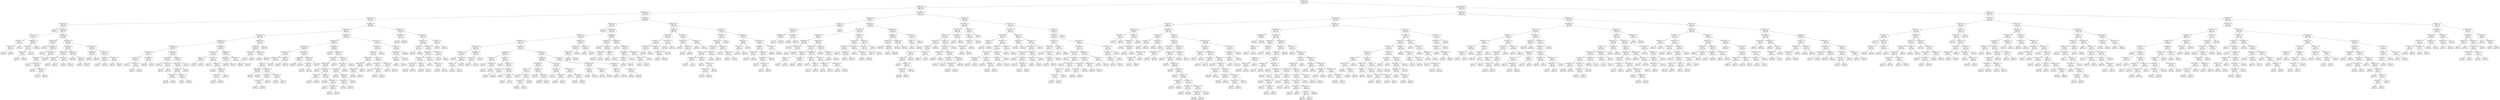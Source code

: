 digraph Tree {
node [shape=box, style="rounded", color="black", fontname=helvetica] ;
edge [fontname=helvetica] ;
0 [label="COMB_MPG <= 24.5\nmse = 3373.8\nsamples = 6801\nvalue = 248.9"] ;
1 [label="COMB_MPG <= 21.5\nmse = 1743.9\nsamples = 2401\nvalue = 310.2"] ;
0 -> 1 [labeldistance=2.5, labelangle=45, headlabel="True"] ;
2 [label="ENGINE_SIZE <= 5.4\nmse = 1585.2\nsamples = 1475\nvalue = 329.7"] ;
1 -> 2 ;
3 [label="ENGINE_SIZE <= 3.8\nmse = 1273.3\nsamples = 1018\nvalue = 319.4"] ;
2 -> 3 ;
4 [label="COMB_MPG <= 16.0\nmse = 2987.2\nsamples = 128\nvalue = 285.0"] ;
3 -> 4 ;
5 [label="mse = 0.9\nsamples = 6\nvalue = 421.7"] ;
4 -> 5 ;
6 [label="COMB_MPG <= 19.5\nmse = 1722.1\nsamples = 122\nvalue = 274.9"] ;
4 -> 6 ;
7 [label="COMB_MPG <= 18.5\nmse = 57.3\nsamples = 32\nvalue = 245.2"] ;
6 -> 7 ;
8 [label="ENGINE_SIZE <= 3.5\nmse = 12.1\nsamples = 14\nvalue = 252.6"] ;
7 -> 8 ;
9 [label="ENGINE_SIZE <= 3.1\nmse = 12.4\nsamples = 10\nvalue = 251.5"] ;
8 -> 9 ;
10 [label="mse = 0.0\nsamples = 1\nvalue = 259.0"] ;
9 -> 10 ;
11 [label="mse = 9.0\nsamples = 9\nvalue = 251.0"] ;
9 -> 11 ;
12 [label="mse = 3.4\nsamples = 4\nvalue = 255.0"] ;
8 -> 12 ;
13 [label="ENGINE_SIZE <= 3.6\nmse = 16.0\nsamples = 18\nvalue = 239.4"] ;
7 -> 13 ;
14 [label="ENGINE_SIZE <= 3.4\nmse = 16.7\nsamples = 15\nvalue = 239.6"] ;
13 -> 14 ;
15 [label="ENGINE_SIZE <= 3.1\nmse = 11.4\nsamples = 4\nvalue = 240.0"] ;
14 -> 15 ;
16 [label="mse = 0.0\nsamples = 1\nvalue = 240.0"] ;
15 -> 16 ;
17 [label="mse = 16.0\nsamples = 3\nvalue = 240.0"] ;
15 -> 17 ;
18 [label="mse = 18.7\nsamples = 11\nvalue = 239.4"] ;
14 -> 18 ;
19 [label="mse = 8.0\nsamples = 3\nvalue = 238.0"] ;
13 -> 19 ;
20 [label="ENGINE_SIZE <= 3.1\nmse = 1890.4\nsamples = 90\nvalue = 285.6"] ;
6 -> 20 ;
21 [label="COMB_MPG <= 20.5\nmse = 1833.9\nsamples = 20\nvalue = 257.3"] ;
20 -> 21 ;
22 [label="mse = 644.0\nsamples = 8\nvalue = 233.8"] ;
21 -> 22 ;
23 [label="ENGINE_SIZE <= 2.4\nmse = 2015.3\nsamples = 12\nvalue = 272.9"] ;
21 -> 23 ;
24 [label="mse = 0.0\nsamples = 2\nvalue = 216.0"] ;
23 -> 24 ;
25 [label="ENGINE_SIZE <= 3.0\nmse = 1640.1\nsamples = 10\nvalue = 284.3"] ;
23 -> 25 ;
26 [label="ENGINE_SIZE <= 2.6\nmse = 808.6\nsamples = 6\nvalue = 299.2"] ;
25 -> 26 ;
27 [label="mse = 4.0\nsamples = 2\nvalue = 309.0"] ;
26 -> 27 ;
28 [label="ENGINE_SIZE <= 2.8\nmse = 1545.5\nsamples = 4\nvalue = 287.0"] ;
26 -> 28 ;
29 [label="mse = 0.0\nsamples = 1\nvalue = 219.0"] ;
28 -> 29 ;
30 [label="ENGINE_SIZE <= 2.9\nmse = 5.6\nsamples = 3\nvalue = 309.7"] ;
28 -> 30 ;
31 [label="mse = 0.0\nsamples = 1\nvalue = 313.0"] ;
30 -> 31 ;
32 [label="mse = 0.0\nsamples = 2\nvalue = 308.0"] ;
30 -> 32 ;
33 [label="mse = 2056.0\nsamples = 4\nvalue = 262.0"] ;
25 -> 33 ;
34 [label="ENGINE_SIZE <= 3.5\nmse = 1625.2\nsamples = 70\nvalue = 293.4"] ;
20 -> 34 ;
35 [label="ENGINE_SIZE <= 3.5\nmse = 652.3\nsamples = 39\nvalue = 311.0"] ;
34 -> 35 ;
36 [label="COMB_MPG <= 20.5\nmse = 42.0\nsamples = 23\nvalue = 318.6"] ;
35 -> 36 ;
37 [label="ENGINE_SIZE <= 3.4\nmse = 10.5\nsamples = 15\nvalue = 322.4"] ;
36 -> 37 ;
38 [label="mse = 11.8\nsamples = 12\nvalue = 322.3"] ;
37 -> 38 ;
39 [label="mse = 3.0\nsamples = 3\nvalue = 323.0"] ;
37 -> 39 ;
40 [label="ENGINE_SIZE <= 3.2\nmse = 14.6\nsamples = 8\nvalue = 310.7"] ;
36 -> 40 ;
41 [label="mse = 0.0\nsamples = 3\nvalue = 313.0"] ;
40 -> 41 ;
42 [label="mse = 17.0\nsamples = 5\nvalue = 309.9"] ;
40 -> 42 ;
43 [label="COMB_MPG <= 20.5\nmse = 1419.7\nsamples = 16\nvalue = 298.3"] ;
35 -> 43 ;
44 [label="mse = 1401.3\nsamples = 8\nvalue = 304.4"] ;
43 -> 44 ;
45 [label="CYLINDERS <= 5.5\nmse = 1363.8\nsamples = 8\nvalue = 292.2"] ;
43 -> 45 ;
46 [label="mse = 0.0\nsamples = 1\nvalue = 304.0"] ;
45 -> 46 ;
47 [label="mse = 1484.8\nsamples = 7\nvalue = 291.0"] ;
45 -> 47 ;
48 [label="ENGINE_SIZE <= 3.6\nmse = 1971.9\nsamples = 31\nvalue = 272.5"] ;
34 -> 48 ;
49 [label="COMB_MPG <= 20.5\nmse = 907.0\nsamples = 17\nvalue = 237.3"] ;
48 -> 49 ;
50 [label="mse = 13.3\nsamples = 14\nvalue = 224.9"] ;
49 -> 50 ;
51 [label="mse = 16.0\nsamples = 3\nvalue = 309.0"] ;
49 -> 51 ;
52 [label="COMB_MPG <= 20.5\nmse = 58.9\nsamples = 14\nvalue = 313.9"] ;
48 -> 52 ;
53 [label="CYLINDERS <= 5.5\nmse = 28.5\nsamples = 5\nvalue = 319.8"] ;
52 -> 53 ;
54 [label="mse = 31.4\nsamples = 4\nvalue = 319.8"] ;
53 -> 54 ;
55 [label="mse = 0.0\nsamples = 1\nvalue = 320.0"] ;
53 -> 55 ;
56 [label="CYLINDERS <= 5.5\nmse = 24.6\nsamples = 9\nvalue = 308.4"] ;
52 -> 56 ;
57 [label="mse = 0.6\nsamples = 4\nvalue = 304.4"] ;
56 -> 57 ;
58 [label="mse = 21.9\nsamples = 5\nvalue = 311.3"] ;
56 -> 58 ;
59 [label="COMB_MPG <= 20.5\nmse = 836.7\nsamples = 890\nvalue = 324.3"] ;
3 -> 59 ;
60 [label="COMB_MPG <= 17.5\nmse = 952.7\nsamples = 697\nvalue = 328.4"] ;
59 -> 60 ;
61 [label="ENGINE_SIZE <= 5.2\nmse = 1804.0\nsamples = 230\nvalue = 313.5"] ;
60 -> 61 ;
62 [label="COMB_MPG <= 16.5\nmse = 2221.8\nsamples = 88\nvalue = 335.4"] ;
61 -> 62 ;
63 [label="COMB_MPG <= 14.5\nmse = 1363.2\nsamples = 47\nvalue = 314.7"] ;
62 -> 63 ;
64 [label="COMB_MPG <= 13.5\nmse = 211.8\nsamples = 15\nvalue = 337.1"] ;
63 -> 64 ;
65 [label="COMB_MPG <= 12.5\nmse = 77.0\nsamples = 7\nvalue = 349.2"] ;
64 -> 65 ;
66 [label="mse = 0.0\nsamples = 1\nvalue = 371.0"] ;
65 -> 66 ;
67 [label="ENGINE_SIZE <= 4.8\nmse = 4.4\nsamples = 6\nvalue = 345.8"] ;
65 -> 67 ;
68 [label="mse = 0.0\nsamples = 1\nvalue = 342.0"] ;
67 -> 68 ;
69 [label="mse = 0.0\nsamples = 5\nvalue = 347.0"] ;
67 -> 69 ;
70 [label="ENGINE_SIZE <= 4.6\nmse = 29.6\nsamples = 8\nvalue = 324.1"] ;
64 -> 70 ;
71 [label="mse = 40.6\nsamples = 3\nvalue = 322.2"] ;
70 -> 71 ;
72 [label="mse = 20.5\nsamples = 5\nvalue = 325.1"] ;
70 -> 72 ;
73 [label="ENGINE_SIZE <= 4.6\nmse = 1566.1\nsamples = 32\nvalue = 302.9"] ;
63 -> 73 ;
74 [label="ENGINE_SIZE <= 4.1\nmse = 3362.9\nsamples = 6\nvalue = 331.2"] ;
73 -> 74 ;
75 [label="mse = 38.2\nsamples = 4\nvalue = 285.5"] ;
74 -> 75 ;
76 [label="ENGINE_SIZE <= 4.4\nmse = 11.8\nsamples = 2\nvalue = 404.2"] ;
74 -> 76 ;
77 [label="mse = 0.0\nsamples = 1\nvalue = 400.0"] ;
76 -> 77 ;
78 [label="mse = 0.0\nsamples = 1\nvalue = 407.0"] ;
76 -> 78 ;
79 [label="CYLINDERS <= 9.0\nmse = 685.3\nsamples = 26\nvalue = 294.1"] ;
73 -> 79 ;
80 [label="ENGINE_SIZE <= 5.1\nmse = 372.2\nsamples = 25\nvalue = 291.3"] ;
79 -> 80 ;
81 [label="COMB_MPG <= 15.5\nmse = 100.5\nsamples = 24\nvalue = 288.7"] ;
80 -> 81 ;
82 [label="ENGINE_SIZE <= 4.8\nmse = 39.0\nsamples = 10\nvalue = 299.8"] ;
81 -> 82 ;
83 [label="mse = 39.5\nsamples = 6\nvalue = 306.2"] ;
82 -> 83 ;
84 [label="mse = 0.0\nsamples = 4\nvalue = 296.0"] ;
82 -> 84 ;
85 [label="ENGINE_SIZE <= 4.9\nmse = 3.7\nsamples = 14\nvalue = 281.2"] ;
81 -> 85 ;
86 [label="mse = 0.4\nsamples = 6\nvalue = 280.2"] ;
85 -> 86 ;
87 [label="mse = 4.6\nsamples = 8\nvalue = 281.9"] ;
85 -> 87 ;
88 [label="mse = 0.0\nsamples = 1\nvalue = 396.0"] ;
80 -> 88 ;
89 [label="mse = 0.0\nsamples = 1\nvalue = 409.0"] ;
79 -> 89 ;
90 [label="ENGINE_SIZE <= 4.9\nmse = 2099.1\nsamples = 41\nvalue = 360.9"] ;
62 -> 90 ;
91 [label="ENGINE_SIZE <= 4.3\nmse = 42.5\nsamples = 19\nvalue = 385.6"] ;
90 -> 91 ;
92 [label="CYLINDERS <= 7.0\nmse = 15.4\nsamples = 8\nvalue = 390.1"] ;
91 -> 92 ;
93 [label="mse = 0.0\nsamples = 1\nvalue = 380.0"] ;
92 -> 93 ;
94 [label="mse = 0.8\nsamples = 7\nvalue = 391.6"] ;
92 -> 94 ;
95 [label="ENGINE_SIZE <= 4.5\nmse = 27.2\nsamples = 11\nvalue = 380.9"] ;
91 -> 95 ;
96 [label="mse = 0.0\nsamples = 2\nvalue = 377.0"] ;
95 -> 96 ;
97 [label="ENGINE_SIZE <= 4.6\nmse = 29.3\nsamples = 9\nvalue = 381.8"] ;
95 -> 97 ;
98 [label="mse = 0.0\nsamples = 1\nvalue = 391.0"] ;
97 -> 98 ;
99 [label="CYLINDERS <= 9.0\nmse = 15.0\nsamples = 8\nvalue = 380.0"] ;
97 -> 99 ;
100 [label="ENGINE_SIZE <= 4.8\nmse = 16.2\nsamples = 7\nvalue = 379.8"] ;
99 -> 100 ;
101 [label="mse = 29.0\nsamples = 5\nvalue = 379.6"] ;
100 -> 101 ;
102 [label="mse = 0.0\nsamples = 2\nvalue = 380.0"] ;
100 -> 102 ;
103 [label="mse = 0.0\nsamples = 1\nvalue = 382.0"] ;
99 -> 103 ;
104 [label="CYLINDERS <= 9.0\nmse = 2882.5\nsamples = 22\nvalue = 340.2"] ;
90 -> 104 ;
105 [label="ENGINE_SIZE <= 5.1\nmse = 2833.9\nsamples = 15\nvalue = 318.8"] ;
104 -> 105 ;
106 [label="mse = 2737.8\nsamples = 8\nvalue = 295.1"] ;
105 -> 106 ;
107 [label="mse = 1322.1\nsamples = 7\nvalue = 349.1"] ;
105 -> 107 ;
108 [label="ENGINE_SIZE <= 5.1\nmse = 41.1\nsamples = 7\nvalue = 384.8"] ;
104 -> 108 ;
109 [label="mse = 55.7\nsamples = 5\nvalue = 386.2"] ;
108 -> 109 ;
110 [label="mse = 0.0\nsamples = 2\nvalue = 382.0"] ;
108 -> 110 ;
111 [label="COMB_MPG <= 16.5\nmse = 992.9\nsamples = 142\nvalue = 298.9"] ;
61 -> 111 ;
112 [label="COMB_MPG <= 14.5\nmse = 630.4\nsamples = 98\nvalue = 313.4"] ;
111 -> 112 ;
113 [label="COMB_MPG <= 13.5\nmse = 73.0\nsamples = 42\nvalue = 323.3"] ;
112 -> 113 ;
114 [label="mse = 0.0\nsamples = 5\nvalue = 341.0"] ;
113 -> 114 ;
115 [label="mse = 31.4\nsamples = 37\nvalue = 320.7"] ;
113 -> 115 ;
116 [label="COMB_MPG <= 15.5\nmse = 937.0\nsamples = 56\nvalue = 305.4"] ;
112 -> 116 ;
117 [label="mse = 16.3\nsamples = 36\nvalue = 302.8"] ;
116 -> 117 ;
118 [label="mse = 2680.1\nsamples = 20\nvalue = 310.3"] ;
116 -> 118 ;
119 [label="mse = 229.6\nsamples = 44\nvalue = 265.5"] ;
111 -> 119 ;
120 [label="COMB_MPG <= 19.5\nmse = 349.6\nsamples = 467\nvalue = 335.9"] ;
60 -> 120 ;
121 [label="COMB_MPG <= 18.5\nmse = 431.2\nsamples = 298\nvalue = 342.1"] ;
120 -> 121 ;
122 [label="ENGINE_SIZE <= 4.9\nmse = 1130.5\nsamples = 83\nvalue = 347.5"] ;
121 -> 122 ;
123 [label="ENGINE_SIZE <= 4.6\nmse = 519.4\nsamples = 47\nvalue = 355.6"] ;
122 -> 123 ;
124 [label="ENGINE_SIZE <= 4.5\nmse = 917.4\nsamples = 26\nvalue = 349.9"] ;
123 -> 124 ;
125 [label="CYLINDERS <= 7.0\nmse = 408.9\nsamples = 22\nvalue = 355.3"] ;
124 -> 125 ;
126 [label="ENGINE_SIZE <= 4.1\nmse = 1060.2\nsamples = 8\nvalue = 342.8"] ;
125 -> 126 ;
127 [label="mse = 0.0\nsamples = 2\nvalue = 352.0"] ;
126 -> 127 ;
128 [label="mse = 1331.8\nsamples = 6\nvalue = 340.1"] ;
126 -> 128 ;
129 [label="ENGINE_SIZE <= 4.4\nmse = 33.8\nsamples = 14\nvalue = 360.7"] ;
125 -> 129 ;
130 [label="ENGINE_SIZE <= 4.2\nmse = 26.9\nsamples = 11\nvalue = 362.0"] ;
129 -> 130 ;
131 [label="ENGINE_SIZE <= 4.1\nmse = 8.0\nsamples = 6\nvalue = 357.8"] ;
130 -> 131 ;
132 [label="mse = 0.0\nsamples = 1\nvalue = 363.0"] ;
131 -> 132 ;
133 [label="mse = 5.5\nsamples = 5\nvalue = 357.2"] ;
131 -> 133 ;
134 [label="mse = 0.9\nsamples = 5\nvalue = 367.2"] ;
130 -> 134 ;
135 [label="ENGINE_SIZE <= 4.5\nmse = 0.9\nsamples = 3\nvalue = 352.7"] ;
129 -> 135 ;
136 [label="mse = 0.0\nsamples = 1\nvalue = 354.0"] ;
135 -> 136 ;
137 [label="mse = 0.0\nsamples = 2\nvalue = 352.0"] ;
135 -> 137 ;
138 [label="mse = 2572.2\nsamples = 4\nvalue = 322.7"] ;
124 -> 138 ;
139 [label="ENGINE_SIZE <= 4.8\nmse = 27.2\nsamples = 21\nvalue = 361.6"] ;
123 -> 139 ;
140 [label="mse = 20.7\nsamples = 9\nvalue = 358.1"] ;
139 -> 140 ;
141 [label="mse = 12.9\nsamples = 12\nvalue = 364.7"] ;
139 -> 141 ;
142 [label="ENGINE_SIZE <= 5.1\nmse = 1671.3\nsamples = 36\nvalue = 338.2"] ;
122 -> 142 ;
143 [label="CYLINDERS <= 9.0\nmse = 2851.1\nsamples = 4\nvalue = 309.4"] ;
142 -> 143 ;
144 [label="mse = 2704.0\nsamples = 3\nvalue = 300.0"] ;
143 -> 144 ;
145 [label="mse = 0.0\nsamples = 1\nvalue = 366.0"] ;
143 -> 145 ;
146 [label="ENGINE_SIZE <= 5.2\nmse = 1396.9\nsamples = 32\nvalue = 342.0"] ;
142 -> 146 ;
147 [label="CYLINDERS <= 9.0\nmse = 22.1\nsamples = 11\nvalue = 355.9"] ;
146 -> 147 ;
148 [label="mse = 0.8\nsamples = 5\nvalue = 352.5"] ;
147 -> 148 ;
149 [label="mse = 19.7\nsamples = 6\nvalue = 359.4"] ;
147 -> 149 ;
150 [label="mse = 1859.0\nsamples = 21\nvalue = 336.1"] ;
146 -> 150 ;
151 [label="ENGINE_SIZE <= 4.0\nmse = 150.5\nsamples = 215\nvalue = 340.1"] ;
121 -> 151 ;
152 [label="mse = 1557.2\nsamples = 7\nvalue = 325.5"] ;
151 -> 152 ;
153 [label="ENGINE_SIZE <= 4.6\nmse = 91.9\nsamples = 208\nvalue = 340.6"] ;
151 -> 153 ;
154 [label="ENGINE_SIZE <= 4.5\nmse = 194.4\nsamples = 75\nvalue = 338.4"] ;
153 -> 154 ;
155 [label="ENGINE_SIZE <= 4.1\nmse = 130.6\nsamples = 65\nvalue = 339.3"] ;
154 -> 155 ;
156 [label="mse = 1.0\nsamples = 6\nvalue = 335.1"] ;
155 -> 156 ;
157 [label="ENGINE_SIZE <= 4.2\nmse = 144.3\nsamples = 59\nvalue = 339.8"] ;
155 -> 157 ;
158 [label="CYLINDERS <= 7.0\nmse = 17.4\nsamples = 15\nvalue = 342.2"] ;
157 -> 158 ;
159 [label="mse = 4.6\nsamples = 5\nvalue = 344.5"] ;
158 -> 159 ;
160 [label="mse = 20.0\nsamples = 10\nvalue = 340.7"] ;
158 -> 160 ;
161 [label="CYLINDERS <= 7.0\nmse = 191.5\nsamples = 44\nvalue = 338.9"] ;
157 -> 161 ;
162 [label="mse = 274.9\nsamples = 30\nvalue = 339.6"] ;
161 -> 162 ;
163 [label="ENGINE_SIZE <= 4.4\nmse = 9.2\nsamples = 14\nvalue = 337.4"] ;
161 -> 163 ;
164 [label="mse = 0.0\nsamples = 1\nvalue = 338.0"] ;
163 -> 164 ;
165 [label="ENGINE_SIZE <= 4.5\nmse = 9.7\nsamples = 13\nvalue = 337.4"] ;
163 -> 165 ;
166 [label="mse = 11.4\nsamples = 11\nvalue = 337.4"] ;
165 -> 166 ;
167 [label="mse = 0.9\nsamples = 2\nvalue = 337.3"] ;
165 -> 167 ;
168 [label="mse = 556.5\nsamples = 10\nvalue = 333.1"] ;
154 -> 168 ;
169 [label="ENGINE_SIZE <= 5.2\nmse = 34.2\nsamples = 133\nvalue = 341.7"] ;
153 -> 169 ;
170 [label="ENGINE_SIZE <= 5.1\nmse = 26.7\nsamples = 46\nvalue = 342.4"] ;
169 -> 170 ;
171 [label="ENGINE_SIZE <= 4.8\nmse = 23.5\nsamples = 42\nvalue = 341.7"] ;
170 -> 171 ;
172 [label="mse = 22.8\nsamples = 20\nvalue = 342.7"] ;
171 -> 172 ;
173 [label="CYLINDERS <= 9.0\nmse = 22.7\nsamples = 22\nvalue = 340.9"] ;
171 -> 173 ;
174 [label="ENGINE_SIZE <= 4.9\nmse = 24.5\nsamples = 15\nvalue = 340.1"] ;
173 -> 174 ;
175 [label="mse = 14.2\nsamples = 10\nvalue = 339.9"] ;
174 -> 175 ;
176 [label="mse = 39.1\nsamples = 5\nvalue = 340.3"] ;
174 -> 176 ;
177 [label="mse = 9.0\nsamples = 7\nvalue = 343.4"] ;
173 -> 177 ;
178 [label="mse = 0.0\nsamples = 4\nvalue = 350.0"] ;
170 -> 178 ;
179 [label="mse = 37.7\nsamples = 87\nvalue = 341.4"] ;
169 -> 179 ;
180 [label="ENGINE_SIZE <= 4.9\nmse = 22.1\nsamples = 169\nvalue = 325.1"] ;
120 -> 180 ;
181 [label="ENGINE_SIZE <= 4.8\nmse = 24.2\nsamples = 101\nvalue = 323.7"] ;
180 -> 181 ;
182 [label="CYLINDERS <= 7.0\nmse = 21.6\nsamples = 86\nvalue = 324.4"] ;
181 -> 182 ;
183 [label="ENGINE_SIZE <= 4.2\nmse = 22.6\nsamples = 38\nvalue = 323.0"] ;
182 -> 183 ;
184 [label="ENGINE_SIZE <= 4.1\nmse = 20.9\nsamples = 24\nvalue = 322.7"] ;
183 -> 184 ;
185 [label="ENGINE_SIZE <= 3.9\nmse = 23.1\nsamples = 17\nvalue = 323.2"] ;
184 -> 185 ;
186 [label="mse = 0.0\nsamples = 2\nvalue = 324.0"] ;
185 -> 186 ;
187 [label="mse = 27.4\nsamples = 15\nvalue = 323.1"] ;
185 -> 187 ;
188 [label="mse = 12.4\nsamples = 7\nvalue = 321.2"] ;
184 -> 188 ;
189 [label="mse = 24.9\nsamples = 14\nvalue = 323.5"] ;
183 -> 189 ;
190 [label="ENGINE_SIZE <= 4.5\nmse = 17.5\nsamples = 48\nvalue = 325.7"] ;
182 -> 190 ;
191 [label="ENGINE_SIZE <= 4.2\nmse = 4.7\nsamples = 11\nvalue = 329.1"] ;
190 -> 191 ;
192 [label="mse = 7.8\nsamples = 4\nvalue = 327.6"] ;
191 -> 192 ;
193 [label="ENGINE_SIZE <= 4.4\nmse = 1.6\nsamples = 7\nvalue = 329.8"] ;
191 -> 193 ;
194 [label="mse = 0.0\nsamples = 1\nvalue = 329.0"] ;
193 -> 194 ;
195 [label="mse = 1.7\nsamples = 6\nvalue = 329.9"] ;
193 -> 195 ;
196 [label="ENGINE_SIZE <= 4.6\nmse = 16.9\nsamples = 37\nvalue = 324.7"] ;
190 -> 196 ;
197 [label="mse = 13.8\nsamples = 11\nvalue = 322.8"] ;
196 -> 197 ;
198 [label="mse = 16.1\nsamples = 26\nvalue = 325.4"] ;
196 -> 198 ;
199 [label="mse = 21.1\nsamples = 15\nvalue = 320.0"] ;
181 -> 199 ;
200 [label="CYLINDERS <= 9.0\nmse = 14.4\nsamples = 68\nvalue = 326.8"] ;
180 -> 200 ;
201 [label="ENGINE_SIZE <= 5.2\nmse = 10.9\nsamples = 62\nvalue = 327.3"] ;
200 -> 201 ;
202 [label="ENGINE_SIZE <= 5.0\nmse = 1.8\nsamples = 11\nvalue = 329.9"] ;
201 -> 202 ;
203 [label="mse = 0.0\nsamples = 5\nvalue = 331.0"] ;
202 -> 203 ;
204 [label="mse = 1.6\nsamples = 6\nvalue = 329.1"] ;
202 -> 204 ;
205 [label="mse = 10.9\nsamples = 51\nvalue = 326.4"] ;
201 -> 205 ;
206 [label="mse = 5.0\nsamples = 6\nvalue = 318.9"] ;
200 -> 206 ;
207 [label="ENGINE_SIZE <= 4.0\nmse = 102.5\nsamples = 193\nvalue = 309.0"] ;
59 -> 207 ;
208 [label="ENGINE_SIZE <= 3.9\nmse = 1071.9\nsamples = 13\nvalue = 295.7"] ;
207 -> 208 ;
209 [label="mse = 22.7\nsamples = 2\nvalue = 306.8"] ;
208 -> 209 ;
210 [label="mse = 1283.1\nsamples = 11\nvalue = 293.1"] ;
208 -> 210 ;
211 [label="ENGINE_SIZE <= 5.1\nmse = 14.4\nsamples = 180\nvalue = 310.1"] ;
207 -> 211 ;
212 [label="ENGINE_SIZE <= 4.1\nmse = 14.4\nsamples = 168\nvalue = 309.9"] ;
211 -> 212 ;
213 [label="CYLINDERS <= 7.0\nmse = 15.3\nsamples = 26\nvalue = 311.9"] ;
212 -> 213 ;
214 [label="mse = 10.6\nsamples = 23\nvalue = 312.6"] ;
213 -> 214 ;
215 [label="mse = 0.0\nsamples = 3\nvalue = 304.0"] ;
213 -> 215 ;
216 [label="ENGINE_SIZE <= 4.8\nmse = 13.4\nsamples = 142\nvalue = 309.5"] ;
212 -> 216 ;
217 [label="ENGINE_SIZE <= 4.4\nmse = 12.8\nsamples = 125\nvalue = 309.8"] ;
216 -> 217 ;
218 [label="ENGINE_SIZE <= 4.2\nmse = 12.0\nsamples = 67\nvalue = 309.0"] ;
217 -> 218 ;
219 [label="CYLINDERS <= 7.0\nmse = 14.6\nsamples = 28\nvalue = 308.7"] ;
218 -> 219 ;
220 [label="mse = 17.6\nsamples = 16\nvalue = 308.4"] ;
219 -> 220 ;
221 [label="mse = 10.4\nsamples = 12\nvalue = 309.1"] ;
219 -> 221 ;
222 [label="CYLINDERS <= 7.0\nmse = 10.3\nsamples = 39\nvalue = 309.2"] ;
218 -> 222 ;
223 [label="mse = 10.5\nsamples = 38\nvalue = 309.2"] ;
222 -> 223 ;
224 [label="mse = 0.0\nsamples = 1\nvalue = 308.0"] ;
222 -> 224 ;
225 [label="ENGINE_SIZE <= 4.5\nmse = 11.7\nsamples = 58\nvalue = 310.9"] ;
217 -> 225 ;
226 [label="mse = 4.7\nsamples = 4\nvalue = 313.8"] ;
225 -> 226 ;
227 [label="ENGINE_SIZE <= 4.6\nmse = 11.6\nsamples = 54\nvalue = 310.7"] ;
225 -> 227 ;
228 [label="mse = 20.9\nsamples = 12\nvalue = 310.3"] ;
227 -> 228 ;
229 [label="mse = 9.1\nsamples = 42\nvalue = 310.8"] ;
227 -> 229 ;
230 [label="ENGINE_SIZE <= 4.9\nmse = 12.8\nsamples = 17\nvalue = 307.5"] ;
216 -> 230 ;
231 [label="mse = 12.8\nsamples = 16\nvalue = 307.6"] ;
230 -> 231 ;
232 [label="mse = 0.0\nsamples = 1\nvalue = 304.0"] ;
230 -> 232 ;
233 [label="CYLINDERS <= 9.0\nmse = 5.9\nsamples = 12\nvalue = 312.9"] ;
211 -> 233 ;
234 [label="mse = 4.8\nsamples = 10\nvalue = 313.1"] ;
233 -> 234 ;
235 [label="mse = 12.2\nsamples = 2\nvalue = 311.5"] ;
233 -> 235 ;
236 [label="COMB_MPG <= 18.5\nmse = 1506.3\nsamples = 457\nvalue = 353.3"] ;
2 -> 236 ;
237 [label="COMB_MPG <= 11.5\nmse = 1803.6\nsamples = 237\nvalue = 375.3"] ;
236 -> 237 ;
238 [label="mse = 0.0\nsamples = 1\nvalue = 570.0"] ;
237 -> 238 ;
239 [label="ENGINE_SIZE <= 6.3\nmse = 1600.2\nsamples = 236\nvalue = 374.2"] ;
237 -> 239 ;
240 [label="ENGINE_SIZE <= 6.1\nmse = 1378.3\nsamples = 205\nvalue = 368.7"] ;
239 -> 240 ;
241 [label="ENGINE_SIZE <= 5.5\nmse = 1108.5\nsamples = 178\nvalue = 375.3"] ;
240 -> 241 ;
242 [label="COMB_MPG <= 16.5\nmse = 1232.8\nsamples = 36\nvalue = 348.6"] ;
241 -> 242 ;
243 [label="COMB_MPG <= 13.5\nmse = 1137.3\nsamples = 16\nvalue = 323.9"] ;
242 -> 243 ;
244 [label="mse = 0.8\nsamples = 3\nvalue = 342.5"] ;
243 -> 244 ;
245 [label="COMB_MPG <= 15.5\nmse = 1275.5\nsamples = 13\nvalue = 320.4"] ;
243 -> 245 ;
246 [label="COMB_MPG <= 14.5\nmse = 45.5\nsamples = 8\nvalue = 312.8"] ;
245 -> 246 ;
247 [label="mse = 3.2\nsamples = 4\nvalue = 319.3"] ;
246 -> 247 ;
248 [label="mse = 3.2\nsamples = 4\nvalue = 306.3"] ;
246 -> 248 ;
249 [label="mse = 2738.2\nsamples = 5\nvalue = 330.4"] ;
245 -> 249 ;
250 [label="COMB_MPG <= 17.5\nmse = 285.1\nsamples = 20\nvalue = 370.7"] ;
242 -> 250 ;
251 [label="CYLINDERS <= 10.0\nmse = 260.5\nsamples = 13\nvalue = 377.6"] ;
250 -> 251 ;
252 [label="mse = 328.1\nsamples = 11\nvalue = 377.0"] ;
251 -> 252 ;
253 [label="mse = 0.0\nsamples = 2\nvalue = 380.0"] ;
251 -> 253 ;
254 [label="mse = 22.8\nsamples = 7\nvalue = 356.1"] ;
250 -> 254 ;
255 [label="COMB_MPG <= 15.5\nmse = 867.3\nsamples = 142\nvalue = 381.7"] ;
241 -> 255 ;
256 [label="CYLINDERS <= 9.0\nmse = 1486.6\nsamples = 21\nvalue = 420.7"] ;
255 -> 256 ;
257 [label="COMB_MPG <= 13.0\nmse = 1276.1\nsamples = 11\nvalue = 390.0"] ;
256 -> 257 ;
258 [label="mse = 3.1\nsamples = 5\nvalue = 369.0"] ;
257 -> 258 ;
259 [label="COMB_MPG <= 14.5\nmse = 1667.1\nsamples = 6\nvalue = 411.0"] ;
257 -> 259 ;
260 [label="mse = 0.0\nsamples = 1\nvalue = 467.0"] ;
259 -> 260 ;
261 [label="mse = 1335.2\nsamples = 5\nvalue = 401.7"] ;
259 -> 261 ;
262 [label="COMB_MPG <= 13.0\nmse = 514.1\nsamples = 10\nvalue = 442.2"] ;
256 -> 262 ;
263 [label="mse = 0.0\nsamples = 1\nvalue = 522.0"] ;
262 -> 263 ;
264 [label="COMB_MPG <= 14.5\nmse = 187.9\nsamples = 9\nvalue = 437.9"] ;
262 -> 264 ;
265 [label="ENGINE_SIZE <= 5.6\nmse = 2.0\nsamples = 3\nvalue = 456.0"] ;
264 -> 265 ;
266 [label="mse = 0.0\nsamples = 1\nvalue = 458.0"] ;
265 -> 266 ;
267 [label="mse = 0.0\nsamples = 2\nvalue = 455.0"] ;
265 -> 267 ;
268 [label="ENGINE_SIZE <= 5.6\nmse = 53.9\nsamples = 6\nvalue = 429.6"] ;
264 -> 268 ;
269 [label="mse = 0.0\nsamples = 1\nvalue = 442.0"] ;
268 -> 269 ;
270 [label="ENGINE_SIZE <= 5.8\nmse = 10.3\nsamples = 5\nvalue = 425.9"] ;
268 -> 270 ;
271 [label="mse = 0.0\nsamples = 4\nvalue = 428.0"] ;
270 -> 271 ;
272 [label="mse = 0.0\nsamples = 1\nvalue = 421.0"] ;
270 -> 272 ;
273 [label="COMB_MPG <= 17.5\nmse = 428.2\nsamples = 121\nvalue = 374.6"] ;
255 -> 273 ;
274 [label="CYLINDERS <= 10.0\nmse = 469.9\nsamples = 74\nvalue = 384.5"] ;
273 -> 274 ;
275 [label="ENGINE_SIZE <= 6.0\nmse = 570.3\nsamples = 49\nvalue = 379.8"] ;
274 -> 275 ;
276 [label="COMB_MPG <= 16.5\nmse = 78.0\nsamples = 16\nvalue = 383.5"] ;
275 -> 276 ;
277 [label="mse = 37.6\nsamples = 2\nvalue = 404.7"] ;
276 -> 277 ;
278 [label="ENGINE_SIZE <= 5.8\nmse = 17.0\nsamples = 14\nvalue = 380.7"] ;
276 -> 278 ;
279 [label="ENGINE_SIZE <= 5.6\nmse = 1.0\nsamples = 4\nvalue = 381.1"] ;
278 -> 279 ;
280 [label="mse = 0.0\nsamples = 1\nvalue = 380.0"] ;
279 -> 280 ;
281 [label="mse = 0.0\nsamples = 3\nvalue = 382.0"] ;
279 -> 281 ;
282 [label="mse = 23.9\nsamples = 10\nvalue = 380.5"] ;
278 -> 282 ;
283 [label="COMB_MPG <= 16.5\nmse = 831.1\nsamples = 33\nvalue = 377.8"] ;
275 -> 283 ;
284 [label="mse = 1165.9\nsamples = 15\nvalue = 379.5"] ;
283 -> 284 ;
285 [label="ENGINE_SIZE <= 6.0\nmse = 504.6\nsamples = 18\nvalue = 376.1"] ;
283 -> 285 ;
286 [label="mse = 519.0\nsamples = 17\nvalue = 375.6"] ;
285 -> 286 ;
287 [label="mse = 0.0\nsamples = 1\nvalue = 389.0"] ;
285 -> 287 ;
288 [label="COMB_MPG <= 16.5\nmse = 143.8\nsamples = 25\nvalue = 393.7"] ;
274 -> 288 ;
289 [label="ENGINE_SIZE <= 5.6\nmse = 52.6\nsamples = 10\nvalue = 407.2"] ;
288 -> 289 ;
290 [label="mse = 0.6\nsamples = 5\nvalue = 400.3"] ;
289 -> 290 ;
291 [label="ENGINE_SIZE <= 5.8\nmse = 21.6\nsamples = 5\nvalue = 413.1"] ;
289 -> 291 ;
292 [label="mse = 1.0\nsamples = 4\nvalue = 415.0"] ;
291 -> 292 ;
293 [label="mse = 0.0\nsamples = 1\nvalue = 402.0"] ;
291 -> 293 ;
294 [label="ENGINE_SIZE <= 5.7\nmse = 40.4\nsamples = 15\nvalue = 386.4"] ;
288 -> 294 ;
295 [label="mse = 0.0\nsamples = 3\nvalue = 377.0"] ;
294 -> 295 ;
296 [label="ENGINE_SIZE <= 6.0\nmse = 21.8\nsamples = 12\nvalue = 388.8"] ;
294 -> 296 ;
297 [label="mse = 0.0\nsamples = 1\nvalue = 391.0"] ;
296 -> 297 ;
298 [label="mse = 22.8\nsamples = 11\nvalue = 388.7"] ;
296 -> 298 ;
299 [label="ENGINE_SIZE <= 5.9\nmse = 30.5\nsamples = 47\nvalue = 360.5"] ;
273 -> 299 ;
300 [label="ENGINE_SIZE <= 5.5\nmse = 38.6\nsamples = 18\nvalue = 357.3"] ;
299 -> 300 ;
301 [label="CYLINDERS <= 10.0\nmse = 48.4\nsamples = 11\nvalue = 358.4"] ;
300 -> 301 ;
302 [label="mse = 20.2\nsamples = 2\nvalue = 365.5"] ;
301 -> 302 ;
303 [label="mse = 35.2\nsamples = 9\nvalue = 356.0"] ;
301 -> 303 ;
304 [label="ENGINE_SIZE <= 5.6\nmse = 12.7\nsamples = 7\nvalue = 355.2"] ;
300 -> 304 ;
305 [label="mse = 1.0\nsamples = 2\nvalue = 353.0"] ;
304 -> 305 ;
306 [label="mse = 14.3\nsamples = 5\nvalue = 356.0"] ;
304 -> 306 ;
307 [label="ENGINE_SIZE <= 6.0\nmse = 20.2\nsamples = 29\nvalue = 361.9"] ;
299 -> 307 ;
308 [label="CYLINDERS <= 10.0\nmse = 14.0\nsamples = 12\nvalue = 364.8"] ;
307 -> 308 ;
309 [label="mse = 9.9\nsamples = 6\nvalue = 367.3"] ;
308 -> 309 ;
310 [label="mse = 6.1\nsamples = 6\nvalue = 362.4"] ;
308 -> 310 ;
311 [label="CYLINDERS <= 10.0\nmse = 12.4\nsamples = 17\nvalue = 359.4"] ;
307 -> 311 ;
312 [label="mse = 0.3\nsamples = 6\nvalue = 361.2"] ;
311 -> 312 ;
313 [label="mse = 16.9\nsamples = 11\nvalue = 358.3"] ;
311 -> 313 ;
314 [label="COMB_MPG <= 16.5\nmse = 891.4\nsamples = 27\nvalue = 323.6"] ;
240 -> 314 ;
315 [label="COMB_MPG <= 15.5\nmse = 180.4\nsamples = 19\nvalue = 306.5"] ;
314 -> 315 ;
316 [label="COMB_MPG <= 14.5\nmse = 54.4\nsamples = 15\nvalue = 313.3"] ;
315 -> 316 ;
317 [label="mse = 23.0\nsamples = 10\nvalue = 316.9"] ;
316 -> 317 ;
318 [label="mse = 20.6\nsamples = 5\nvalue = 304.3"] ;
316 -> 318 ;
319 [label="mse = 0.0\nsamples = 4\nvalue = 286.0"] ;
315 -> 319 ;
320 [label="COMB_MPG <= 17.5\nmse = 273.4\nsamples = 8\nvalue = 363.5"] ;
314 -> 320 ;
321 [label="mse = 3.6\nsamples = 2\nvalue = 391.7"] ;
320 -> 321 ;
322 [label="mse = 10.8\nsamples = 6\nvalue = 354.1"] ;
320 -> 322 ;
323 [label="COMB_MPG <= 15.5\nmse = 1365.0\nsamples = 31\nvalue = 414.7"] ;
239 -> 323 ;
324 [label="COMB_MPG <= 14.0\nmse = 567.3\nsamples = 17\nvalue = 444.5"] ;
323 -> 324 ;
325 [label="mse = 0.0\nsamples = 3\nvalue = 490.0"] ;
324 -> 325 ;
326 [label="ENGINE_SIZE <= 6.8\nmse = 99.7\nsamples = 14\nvalue = 433.8"] ;
324 -> 326 ;
327 [label="CYLINDERS <= 10.0\nmse = 96.7\nsamples = 7\nvalue = 439.3"] ;
326 -> 327 ;
328 [label="mse = 108.0\nsamples = 5\nvalue = 437.4"] ;
327 -> 328 ;
329 [label="mse = 0.0\nsamples = 2\nvalue = 446.0"] ;
327 -> 329 ;
330 [label="CYLINDERS <= 9.0\nmse = 30.5\nsamples = 7\nvalue = 427.6"] ;
326 -> 330 ;
331 [label="mse = 1.1\nsamples = 6\nvalue = 425.6"] ;
330 -> 331 ;
332 [label="mse = 0.0\nsamples = 1\nvalue = 442.0"] ;
330 -> 332 ;
333 [label="COMB_MPG <= 16.5\nmse = 461.5\nsamples = 14\nvalue = 386.1"] ;
323 -> 333 ;
334 [label="mse = 10.4\nsamples = 5\nvalue = 407.8"] ;
333 -> 334 ;
335 [label="COMB_MPG <= 17.5\nmse = 225.1\nsamples = 9\nvalue = 371.2"] ;
333 -> 335 ;
336 [label="ENGINE_SIZE <= 7.4\nmse = 64.9\nsamples = 6\nvalue = 381.9"] ;
335 -> 336 ;
337 [label="CYLINDERS <= 10.0\nmse = 61.3\nsamples = 5\nvalue = 383.1"] ;
336 -> 337 ;
338 [label="mse = 12.2\nsamples = 2\nvalue = 385.5"] ;
337 -> 338 ;
339 [label="mse = 77.8\nsamples = 3\nvalue = 382.2"] ;
337 -> 339 ;
340 [label="mse = 0.0\nsamples = 1\nvalue = 373.0"] ;
336 -> 340 ;
341 [label="ENGINE_SIZE <= 8.2\nmse = 3.2\nsamples = 3\nvalue = 354.0"] ;
335 -> 341 ;
342 [label="ENGINE_SIZE <= 7.3\nmse = 0.9\nsamples = 2\nvalue = 352.7"] ;
341 -> 342 ;
343 [label="mse = 0.0\nsamples = 1\nvalue = 354.0"] ;
342 -> 343 ;
344 [label="mse = 0.0\nsamples = 1\nvalue = 352.0"] ;
342 -> 344 ;
345 [label="mse = 0.0\nsamples = 1\nvalue = 356.0"] ;
341 -> 345 ;
346 [label="COMB_MPG <= 19.5\nmse = 172.2\nsamples = 220\nvalue = 330.4"] ;
236 -> 346 ;
347 [label="CYLINDERS <= 9.0\nmse = 34.1\nsamples = 106\nvalue = 341.5"] ;
346 -> 347 ;
348 [label="ENGINE_SIZE <= 6.1\nmse = 31.5\nsamples = 78\nvalue = 340.0"] ;
347 -> 348 ;
349 [label="ENGINE_SIZE <= 5.5\nmse = 34.3\nsamples = 46\nvalue = 342.2"] ;
348 -> 349 ;
350 [label="ENGINE_SIZE <= 5.5\nmse = 11.3\nsamples = 12\nvalue = 345.7"] ;
349 -> 350 ;
351 [label="mse = 13.0\nsamples = 9\nvalue = 345.7"] ;
350 -> 351 ;
352 [label="mse = 6.8\nsamples = 3\nvalue = 345.8"] ;
350 -> 352 ;
353 [label="ENGINE_SIZE <= 5.8\nmse = 36.7\nsamples = 34\nvalue = 340.7"] ;
349 -> 353 ;
354 [label="ENGINE_SIZE <= 5.6\nmse = 23.7\nsamples = 24\nvalue = 338.5"] ;
353 -> 354 ;
355 [label="mse = 20.7\nsamples = 13\nvalue = 339.4"] ;
354 -> 355 ;
356 [label="mse = 25.2\nsamples = 11\nvalue = 337.5"] ;
354 -> 356 ;
357 [label="mse = 24.4\nsamples = 10\nvalue = 346.6"] ;
353 -> 357 ;
358 [label="ENGINE_SIZE <= 6.3\nmse = 9.4\nsamples = 32\nvalue = 336.7"] ;
348 -> 358 ;
359 [label="mse = 9.6\nsamples = 31\nvalue = 336.8"] ;
358 -> 359 ;
360 [label="mse = 0.0\nsamples = 1\nvalue = 336.0"] ;
358 -> 360 ;
361 [label="ENGINE_SIZE <= 6.3\nmse = 21.2\nsamples = 28\nvalue = 345.2"] ;
347 -> 361 ;
362 [label="ENGINE_SIZE <= 5.7\nmse = 34.0\nsamples = 17\nvalue = 343.7"] ;
361 -> 362 ;
363 [label="mse = 28.8\nsamples = 4\nvalue = 345.2"] ;
362 -> 363 ;
364 [label="ENGINE_SIZE <= 6.0\nmse = 34.7\nsamples = 13\nvalue = 343.2"] ;
362 -> 364 ;
365 [label="mse = 0.0\nsamples = 2\nvalue = 343.0"] ;
364 -> 365 ;
366 [label="mse = 40.8\nsamples = 11\nvalue = 343.3"] ;
364 -> 366 ;
367 [label="ENGINE_SIZE <= 7.5\nmse = 2.1\nsamples = 11\nvalue = 346.9"] ;
361 -> 367 ;
368 [label="mse = 1.2\nsamples = 9\nvalue = 347.5"] ;
367 -> 368 ;
369 [label="mse = 0.0\nsamples = 2\nvalue = 345.0"] ;
367 -> 369 ;
370 [label="COMB_MPG <= 20.5\nmse = 65.0\nsamples = 114\nvalue = 319.4"] ;
346 -> 370 ;
371 [label="ENGINE_SIZE <= 6.5\nmse = 21.9\nsamples = 66\nvalue = 325.0"] ;
370 -> 371 ;
372 [label="ENGINE_SIZE <= 6.0\nmse = 22.8\nsamples = 63\nvalue = 324.8"] ;
371 -> 372 ;
373 [label="ENGINE_SIZE <= 6.0\nmse = 24.2\nsamples = 48\nvalue = 325.2"] ;
372 -> 373 ;
374 [label="ENGINE_SIZE <= 5.5\nmse = 26.7\nsamples = 39\nvalue = 324.8"] ;
373 -> 374 ;
375 [label="CYLINDERS <= 10.0\nmse = 29.5\nsamples = 13\nvalue = 324.3"] ;
374 -> 375 ;
376 [label="mse = 28.4\nsamples = 12\nvalue = 323.9"] ;
375 -> 376 ;
377 [label="mse = 0.0\nsamples = 1\nvalue = 331.0"] ;
375 -> 377 ;
378 [label="ENGINE_SIZE <= 5.5\nmse = 25.3\nsamples = 26\nvalue = 324.9"] ;
374 -> 378 ;
379 [label="mse = 34.2\nsamples = 4\nvalue = 326.4"] ;
378 -> 379 ;
380 [label="CYLINDERS <= 10.0\nmse = 23.6\nsamples = 22\nvalue = 324.7"] ;
378 -> 380 ;
381 [label="ENGINE_SIZE <= 5.6\nmse = 24.2\nsamples = 20\nvalue = 324.8"] ;
380 -> 381 ;
382 [label="mse = 40.6\nsamples = 4\nvalue = 324.6"] ;
381 -> 382 ;
383 [label="mse = 21.2\nsamples = 16\nvalue = 324.9"] ;
381 -> 383 ;
384 [label="mse = 12.2\nsamples = 2\nvalue = 323.5"] ;
380 -> 384 ;
385 [label="CYLINDERS <= 10.0\nmse = 11.3\nsamples = 9\nvalue = 326.9"] ;
373 -> 385 ;
386 [label="mse = 4.7\nsamples = 8\nvalue = 327.6"] ;
385 -> 386 ;
387 [label="mse = 0.0\nsamples = 1\nvalue = 317.0"] ;
385 -> 387 ;
388 [label="ENGINE_SIZE <= 6.1\nmse = 18.1\nsamples = 15\nvalue = 324.0"] ;
372 -> 388 ;
389 [label="mse = 0.0\nsamples = 4\nvalue = 322.0"] ;
388 -> 389 ;
390 [label="ENGINE_SIZE <= 6.2\nmse = 21.7\nsamples = 11\nvalue = 324.5"] ;
388 -> 390 ;
391 [label="mse = 21.7\nsamples = 10\nvalue = 324.7"] ;
390 -> 391 ;
392 [label="mse = 0.0\nsamples = 1\nvalue = 320.0"] ;
390 -> 392 ;
393 [label="mse = 0.0\nsamples = 3\nvalue = 327.0"] ;
371 -> 393 ;
394 [label="ENGINE_SIZE <= 5.6\nmse = 13.9\nsamples = 48\nvalue = 311.1"] ;
370 -> 394 ;
395 [label="ENGINE_SIZE <= 5.5\nmse = 14.4\nsamples = 7\nvalue = 308.0"] ;
394 -> 395 ;
396 [label="ENGINE_SIZE <= 5.5\nmse = 11.5\nsamples = 5\nvalue = 309.5"] ;
395 -> 396 ;
397 [label="mse = 3.6\nsamples = 2\nvalue = 307.3"] ;
396 -> 397 ;
398 [label="mse = 11.8\nsamples = 3\nvalue = 310.8"] ;
396 -> 398 ;
399 [label="mse = 0.0\nsamples = 2\nvalue = 304.0"] ;
395 -> 399 ;
400 [label="ENGINE_SIZE <= 6.4\nmse = 11.8\nsamples = 41\nvalue = 311.6"] ;
394 -> 400 ;
401 [label="ENGINE_SIZE <= 6.0\nmse = 12.2\nsamples = 34\nvalue = 312.2"] ;
400 -> 401 ;
402 [label="CYLINDERS <= 10.0\nmse = 8.5\nsamples = 16\nvalue = 312.9"] ;
401 -> 402 ;
403 [label="mse = 9.6\nsamples = 12\nvalue = 312.3"] ;
402 -> 403 ;
404 [label="mse = 3.1\nsamples = 4\nvalue = 314.3"] ;
402 -> 404 ;
405 [label="CYLINDERS <= 10.0\nmse = 14.9\nsamples = 18\nvalue = 311.5"] ;
401 -> 405 ;
406 [label="ENGINE_SIZE <= 6.0\nmse = 13.0\nsamples = 12\nvalue = 311.2"] ;
405 -> 406 ;
407 [label="mse = 20.6\nsamples = 5\nvalue = 310.3"] ;
406 -> 407 ;
408 [label="ENGINE_SIZE <= 6.1\nmse = 8.2\nsamples = 7\nvalue = 311.6"] ;
406 -> 408 ;
409 [label="mse = 0.0\nsamples = 1\nvalue = 313.0"] ;
408 -> 409 ;
410 [label="mse = 9.6\nsamples = 6\nvalue = 311.3"] ;
408 -> 410 ;
411 [label="mse = 18.2\nsamples = 6\nvalue = 312.2"] ;
405 -> 411 ;
412 [label="ENGINE_SIZE <= 7.5\nmse = 1.0\nsamples = 7\nvalue = 309.0"] ;
400 -> 412 ;
413 [label="mse = 0.0\nsamples = 3\nvalue = 310.0"] ;
412 -> 413 ;
414 [label="mse = 0.0\nsamples = 4\nvalue = 308.0"] ;
412 -> 414 ;
415 [label="ENGINE_SIZE <= 3.6\nmse = 442.9\nsamples = 926\nvalue = 279.3"] ;
1 -> 415 ;
416 [label="ENGINE_SIZE <= 2.5\nmse = 981.6\nsamples = 271\nvalue = 265.4"] ;
415 -> 416 ;
417 [label="CYLINDERS <= 4.5\nmse = 1405.4\nsamples = 13\nvalue = 212.4"] ;
416 -> 417 ;
418 [label="COMB_MPG <= 23.5\nmse = 1178.3\nsamples = 12\nvalue = 205.9"] ;
417 -> 418 ;
419 [label="COMB_MPG <= 22.5\nmse = 1594.2\nsamples = 3\nvalue = 232.2"] ;
418 -> 419 ;
420 [label="mse = 0.0\nsamples = 1\nvalue = 202.0"] ;
419 -> 420 ;
421 [label="mse = 1643.6\nsamples = 2\nvalue = 252.3"] ;
419 -> 421 ;
422 [label="ENGINE_SIZE <= 2.2\nmse = 598.0\nsamples = 9\nvalue = 195.0"] ;
418 -> 422 ;
423 [label="mse = 0.0\nsamples = 3\nvalue = 189.0"] ;
422 -> 423 ;
424 [label="mse = 781.3\nsamples = 6\nvalue = 197.0"] ;
422 -> 424 ;
425 [label="mse = 0.0\nsamples = 1\nvalue = 267.0"] ;
417 -> 425 ;
426 [label="ENGINE_SIZE <= 3.5\nmse = 820.8\nsamples = 258\nvalue = 267.9"] ;
416 -> 426 ;
427 [label="ENGINE_SIZE <= 3.1\nmse = 503.8\nsamples = 142\nvalue = 273.3"] ;
426 -> 427 ;
428 [label="COMB_MPG <= 22.5\nmse = 733.5\nsamples = 72\nvalue = 265.7"] ;
427 -> 428 ;
429 [label="ENGINE_SIZE <= 2.8\nmse = 1896.3\nsamples = 17\nvalue = 252.6"] ;
428 -> 429 ;
430 [label="mse = 926.2\nsamples = 7\nvalue = 219.6"] ;
429 -> 430 ;
431 [label="ENGINE_SIZE <= 2.9\nmse = 1052.5\nsamples = 10\nvalue = 279.9"] ;
429 -> 431 ;
432 [label="mse = 0.0\nsamples = 1\nvalue = 292.0"] ;
431 -> 432 ;
433 [label="mse = 1170.6\nsamples = 9\nvalue = 278.3"] ;
431 -> 433 ;
434 [label="ENGINE_SIZE <= 3.0\nmse = 224.2\nsamples = 55\nvalue = 270.5"] ;
428 -> 434 ;
435 [label="COMB_MPG <= 23.5\nmse = 42.2\nsamples = 29\nvalue = 274.7"] ;
434 -> 435 ;
436 [label="CYLINDERS <= 5.5\nmse = 9.8\nsamples = 10\nvalue = 283.0"] ;
435 -> 436 ;
437 [label="CYLINDERS <= 4.5\nmse = 2.0\nsamples = 3\nvalue = 280.0"] ;
436 -> 437 ;
438 [label="mse = 0.0\nsamples = 2\nvalue = 281.0"] ;
437 -> 438 ;
439 [label="mse = 0.0\nsamples = 1\nvalue = 278.0"] ;
437 -> 439 ;
440 [label="ENGINE_SIZE <= 2.6\nmse = 8.7\nsamples = 7\nvalue = 283.9"] ;
436 -> 440 ;
441 [label="mse = 0.0\nsamples = 1\nvalue = 285.0"] ;
440 -> 441 ;
442 [label="mse = 9.5\nsamples = 6\nvalue = 283.8"] ;
440 -> 442 ;
443 [label="ENGINE_SIZE <= 2.6\nmse = 10.5\nsamples = 19\nvalue = 270.9"] ;
435 -> 443 ;
444 [label="CYLINDERS <= 4.5\nmse = 4.2\nsamples = 8\nvalue = 274.0"] ;
443 -> 444 ;
445 [label="mse = 6.2\nsamples = 2\nvalue = 273.5"] ;
444 -> 445 ;
446 [label="CYLINDERS <= 5.5\nmse = 3.7\nsamples = 6\nvalue = 274.1"] ;
444 -> 446 ;
447 [label="mse = 9.2\nsamples = 2\nvalue = 274.2"] ;
446 -> 447 ;
448 [label="mse = 0.0\nsamples = 4\nvalue = 274.0"] ;
446 -> 448 ;
449 [label="CYLINDERS <= 5.0\nmse = 2.2\nsamples = 11\nvalue = 268.5"] ;
443 -> 449 ;
450 [label="ENGINE_SIZE <= 2.8\nmse = 1.0\nsamples = 6\nvalue = 270.0"] ;
449 -> 450 ;
451 [label="mse = 1.0\nsamples = 2\nvalue = 270.0"] ;
450 -> 451 ;
452 [label="mse = 1.0\nsamples = 4\nvalue = 270.0"] ;
450 -> 452 ;
453 [label="ENGINE_SIZE <= 2.8\nmse = 0.8\nsamples = 5\nvalue = 267.6"] ;
449 -> 453 ;
454 [label="mse = 0.0\nsamples = 2\nvalue = 267.0"] ;
453 -> 454 ;
455 [label="mse = 0.8\nsamples = 3\nvalue = 268.5"] ;
453 -> 455 ;
456 [label="COMB_MPG <= 23.5\nmse = 362.0\nsamples = 26\nvalue = 266.6"] ;
434 -> 456 ;
457 [label="mse = 1502.1\nsamples = 9\nvalue = 259.1"] ;
456 -> 457 ;
458 [label="CYLINDERS <= 5.5\nmse = 5.3\nsamples = 17\nvalue = 268.8"] ;
456 -> 458 ;
459 [label="mse = 0.0\nsamples = 1\nvalue = 267.0"] ;
458 -> 459 ;
460 [label="mse = 5.5\nsamples = 16\nvalue = 269.0"] ;
458 -> 460 ;
461 [label="COMB_MPG <= 23.5\nmse = 125.9\nsamples = 70\nvalue = 281.5"] ;
427 -> 461 ;
462 [label="COMB_MPG <= 22.5\nmse = 25.2\nsamples = 35\nvalue = 292.2"] ;
461 -> 462 ;
463 [label="ENGINE_SIZE <= 3.2\nmse = 12.6\nsamples = 24\nvalue = 294.6"] ;
462 -> 463 ;
464 [label="mse = 4.3\nsamples = 5\nvalue = 293.1"] ;
463 -> 464 ;
465 [label="ENGINE_SIZE <= 3.4\nmse = 14.3\nsamples = 19\nvalue = 295.0"] ;
463 -> 465 ;
466 [label="mse = 11.9\nsamples = 9\nvalue = 297.1"] ;
465 -> 466 ;
467 [label="mse = 11.5\nsamples = 10\nvalue = 293.7"] ;
465 -> 467 ;
468 [label="ENGINE_SIZE <= 3.2\nmse = 1.5\nsamples = 11\nvalue = 285.6"] ;
462 -> 468 ;
469 [label="mse = 2.0\nsamples = 5\nvalue = 286.0"] ;
468 -> 469 ;
470 [label="ENGINE_SIZE <= 3.4\nmse = 1.0\nsamples = 6\nvalue = 285.4"] ;
468 -> 470 ;
471 [label="mse = 1.2\nsamples = 4\nvalue = 285.5"] ;
470 -> 471 ;
472 [label="mse = 0.0\nsamples = 2\nvalue = 285.0"] ;
470 -> 472 ;
473 [label="ENGINE_SIZE <= 3.4\nmse = 11.4\nsamples = 35\nvalue = 271.4"] ;
461 -> 473 ;
474 [label="ENGINE_SIZE <= 3.2\nmse = 12.8\nsamples = 27\nvalue = 271.0"] ;
473 -> 474 ;
475 [label="mse = 14.6\nsamples = 23\nvalue = 271.2"] ;
474 -> 475 ;
476 [label="mse = 1.0\nsamples = 4\nvalue = 270.0"] ;
474 -> 476 ;
477 [label="mse = 5.3\nsamples = 8\nvalue = 272.5"] ;
473 -> 477 ;
478 [label="COMB_MPG <= 23.5\nmse = 1141.0\nsamples = 116\nvalue = 261.1"] ;
426 -> 478 ;
479 [label="ENGINE_SIZE <= 3.5\nmse = 1967.4\nsamples = 63\nvalue = 253.4"] ;
478 -> 479 ;
480 [label="COMB_MPG <= 22.5\nmse = 1725.1\nsamples = 31\nvalue = 258.2"] ;
479 -> 480 ;
481 [label="mse = 1412.9\nsamples = 9\nvalue = 276.6"] ;
480 -> 481 ;
482 [label="CYLINDERS <= 5.5\nmse = 1665.4\nsamples = 22\nvalue = 251.2"] ;
480 -> 482 ;
483 [label="mse = 0.0\nsamples = 1\nvalue = 278.0"] ;
482 -> 483 ;
484 [label="mse = 1693.4\nsamples = 21\nvalue = 250.4"] ;
482 -> 484 ;
485 [label="COMB_MPG <= 22.5\nmse = 2160.3\nsamples = 32\nvalue = 248.8"] ;
479 -> 485 ;
486 [label="mse = 2174.4\nsamples = 26\nvalue = 250.6"] ;
485 -> 486 ;
487 [label="mse = 1987.0\nsamples = 6\nvalue = 239.5"] ;
485 -> 487 ;
488 [label="ENGINE_SIZE <= 3.5\nmse = 8.5\nsamples = 53\nvalue = 270.1"] ;
478 -> 488 ;
489 [label="CYLINDERS <= 5.5\nmse = 7.5\nsamples = 29\nvalue = 269.1"] ;
488 -> 489 ;
490 [label="mse = 0.8\nsamples = 5\nvalue = 268.4"] ;
489 -> 490 ;
491 [label="mse = 8.8\nsamples = 24\nvalue = 269.3"] ;
489 -> 491 ;
492 [label="mse = 7.1\nsamples = 24\nvalue = 271.2"] ;
488 -> 492 ;
493 [label="COMB_MPG <= 22.5\nmse = 122.0\nsamples = 655\nvalue = 284.9"] ;
415 -> 493 ;
494 [label="ENGINE_SIZE <= 5.6\nmse = 13.1\nsamples = 253\nvalue = 296.0"] ;
493 -> 494 ;
495 [label="ENGINE_SIZE <= 5.4\nmse = 13.4\nsamples = 226\nvalue = 295.8"] ;
494 -> 495 ;
496 [label="ENGINE_SIZE <= 4.4\nmse = 13.3\nsamples = 212\nvalue = 296.0"] ;
495 -> 496 ;
497 [label="ENGINE_SIZE <= 4.2\nmse = 13.0\nsamples = 88\nvalue = 295.3"] ;
496 -> 497 ;
498 [label="CYLINDERS <= 7.0\nmse = 11.9\nsamples = 74\nvalue = 295.7"] ;
497 -> 498 ;
499 [label="ENGINE_SIZE <= 4.1\nmse = 12.0\nsamples = 58\nvalue = 296.1"] ;
498 -> 499 ;
500 [label="CYLINDERS <= 5.5\nmse = 11.7\nsamples = 42\nvalue = 295.7"] ;
499 -> 500 ;
501 [label="mse = 0.0\nsamples = 1\nvalue = 299.0"] ;
500 -> 501 ;
502 [label="ENGINE_SIZE <= 3.9\nmse = 11.7\nsamples = 41\nvalue = 295.5"] ;
500 -> 502 ;
503 [label="ENGINE_SIZE <= 3.8\nmse = 15.3\nsamples = 14\nvalue = 295.0"] ;
502 -> 503 ;
504 [label="mse = 16.7\nsamples = 8\nvalue = 295.9"] ;
503 -> 504 ;
505 [label="mse = 8.5\nsamples = 6\nvalue = 293.4"] ;
503 -> 505 ;
506 [label="mse = 9.4\nsamples = 27\nvalue = 295.8"] ;
502 -> 506 ;
507 [label="mse = 11.3\nsamples = 16\nvalue = 297.2"] ;
499 -> 507 ;
508 [label="ENGINE_SIZE <= 4.1\nmse = 7.7\nsamples = 16\nvalue = 294.0"] ;
498 -> 508 ;
509 [label="mse = 7.2\nsamples = 7\nvalue = 294.9"] ;
508 -> 509 ;
510 [label="mse = 6.9\nsamples = 9\nvalue = 293.3"] ;
508 -> 510 ;
511 [label="mse = 13.3\nsamples = 14\nvalue = 293.1"] ;
497 -> 511 ;
512 [label="CYLINDERS <= 9.0\nmse = 12.9\nsamples = 124\nvalue = 296.5"] ;
496 -> 512 ;
513 [label="ENGINE_SIZE <= 4.5\nmse = 13.1\nsamples = 121\nvalue = 296.4"] ;
512 -> 513 ;
514 [label="ENGINE_SIZE <= 4.5\nmse = 7.5\nsamples = 17\nvalue = 296.8"] ;
513 -> 514 ;
515 [label="mse = 8.6\nsamples = 15\nvalue = 296.7"] ;
514 -> 515 ;
516 [label="mse = 0.0\nsamples = 2\nvalue = 297.0"] ;
514 -> 516 ;
517 [label="ENGINE_SIZE <= 4.8\nmse = 14.1\nsamples = 104\nvalue = 296.4"] ;
513 -> 517 ;
518 [label="ENGINE_SIZE <= 4.6\nmse = 10.3\nsamples = 18\nvalue = 296.1"] ;
517 -> 518 ;
519 [label="mse = 13.0\nsamples = 12\nvalue = 296.2"] ;
518 -> 519 ;
520 [label="mse = 5.8\nsamples = 6\nvalue = 295.8"] ;
518 -> 520 ;
521 [label="ENGINE_SIZE <= 5.2\nmse = 14.8\nsamples = 86\nvalue = 296.4"] ;
517 -> 521 ;
522 [label="ENGINE_SIZE <= 4.9\nmse = 16.7\nsamples = 33\nvalue = 296.4"] ;
521 -> 522 ;
523 [label="mse = 22.8\nsamples = 11\nvalue = 296.4"] ;
522 -> 523 ;
524 [label="mse = 13.9\nsamples = 22\nvalue = 296.3"] ;
522 -> 524 ;
525 [label="mse = 13.4\nsamples = 53\nvalue = 296.5"] ;
521 -> 525 ;
526 [label="mse = 0.0\nsamples = 3\nvalue = 299.0"] ;
512 -> 526 ;
527 [label="ENGINE_SIZE <= 5.5\nmse = 6.8\nsamples = 14\nvalue = 293.2"] ;
495 -> 527 ;
528 [label="mse = 0.8\nsamples = 4\nvalue = 292.5"] ;
527 -> 528 ;
529 [label="mse = 10.1\nsamples = 10\nvalue = 293.7"] ;
527 -> 529 ;
530 [label="ENGINE_SIZE <= 6.4\nmse = 7.0\nsamples = 27\nvalue = 297.9"] ;
494 -> 530 ;
531 [label="CYLINDERS <= 10.0\nmse = 6.8\nsamples = 26\nvalue = 298.0"] ;
530 -> 531 ;
532 [label="ENGINE_SIZE <= 6.1\nmse = 7.5\nsamples = 24\nvalue = 297.8"] ;
531 -> 532 ;
533 [label="ENGINE_SIZE <= 5.8\nmse = 20.2\nsamples = 6\nvalue = 297.4"] ;
532 -> 533 ;
534 [label="mse = 17.1\nsamples = 4\nvalue = 297.8"] ;
533 -> 534 ;
535 [label="mse = 30.2\nsamples = 2\nvalue = 295.5"] ;
533 -> 535 ;
536 [label="mse = 2.4\nsamples = 18\nvalue = 298.0"] ;
532 -> 536 ;
537 [label="mse = 0.0\nsamples = 2\nvalue = 299.0"] ;
531 -> 537 ;
538 [label="mse = 0.0\nsamples = 1\nvalue = 294.0"] ;
530 -> 538 ;
539 [label="COMB_MPG <= 23.5\nmse = 49.9\nsamples = 402\nvalue = 277.1"] ;
493 -> 539 ;
540 [label="ENGINE_SIZE <= 4.6\nmse = 11.8\nsamples = 208\nvalue = 282.8"] ;
539 -> 540 ;
541 [label="ENGINE_SIZE <= 3.8\nmse = 7.8\nsamples = 104\nvalue = 281.7"] ;
540 -> 541 ;
542 [label="CYLINDERS <= 5.5\nmse = 7.1\nsamples = 19\nvalue = 280.1"] ;
541 -> 542 ;
543 [label="mse = 3.8\nsamples = 6\nvalue = 279.8"] ;
542 -> 543 ;
544 [label="mse = 8.2\nsamples = 13\nvalue = 280.2"] ;
542 -> 544 ;
545 [label="ENGINE_SIZE <= 4.4\nmse = 7.3\nsamples = 85\nvalue = 282.0"] ;
541 -> 545 ;
546 [label="CYLINDERS <= 7.0\nmse = 7.1\nsamples = 70\nvalue = 282.5"] ;
545 -> 546 ;
547 [label="ENGINE_SIZE <= 4.0\nmse = 6.8\nsamples = 62\nvalue = 282.3"] ;
546 -> 547 ;
548 [label="ENGINE_SIZE <= 3.9\nmse = 11.6\nsamples = 11\nvalue = 282.6"] ;
547 -> 548 ;
549 [label="mse = 12.5\nsamples = 10\nvalue = 282.2"] ;
548 -> 549 ;
550 [label="mse = 0.0\nsamples = 1\nvalue = 285.0"] ;
548 -> 550 ;
551 [label="ENGINE_SIZE <= 4.1\nmse = 6.0\nsamples = 51\nvalue = 282.3"] ;
547 -> 551 ;
552 [label="mse = 6.9\nsamples = 32\nvalue = 282.2"] ;
551 -> 552 ;
553 [label="ENGINE_SIZE <= 4.2\nmse = 4.4\nsamples = 19\nvalue = 282.4"] ;
551 -> 553 ;
554 [label="mse = 25.0\nsamples = 3\nvalue = 283.0"] ;
553 -> 554 ;
555 [label="mse = 0.9\nsamples = 16\nvalue = 282.2"] ;
553 -> 555 ;
556 [label="ENGINE_SIZE <= 4.2\nmse = 7.3\nsamples = 8\nvalue = 283.7"] ;
546 -> 556 ;
557 [label="ENGINE_SIZE <= 4.1\nmse = 2.0\nsamples = 5\nvalue = 286.0"] ;
556 -> 557 ;
558 [label="mse = 2.0\nsamples = 3\nvalue = 287.0"] ;
557 -> 558 ;
559 [label="mse = 0.0\nsamples = 2\nvalue = 285.0"] ;
557 -> 559 ;
560 [label="mse = 0.0\nsamples = 3\nvalue = 281.0"] ;
556 -> 560 ;
561 [label="ENGINE_SIZE <= 4.5\nmse = 4.0\nsamples = 15\nvalue = 280.1"] ;
545 -> 561 ;
562 [label="mse = 2.2\nsamples = 9\nvalue = 279.6"] ;
561 -> 562 ;
563 [label="mse = 5.7\nsamples = 6\nvalue = 280.9"] ;
561 -> 563 ;
564 [label="ENGINE_SIZE <= 4.9\nmse = 13.5\nsamples = 104\nvalue = 283.6"] ;
540 -> 564 ;
565 [label="ENGINE_SIZE <= 4.8\nmse = 15.7\nsamples = 13\nvalue = 285.1"] ;
564 -> 565 ;
566 [label="mse = 22.2\nsamples = 3\nvalue = 284.7"] ;
565 -> 566 ;
567 [label="mse = 13.7\nsamples = 10\nvalue = 285.2"] ;
565 -> 567 ;
568 [label="ENGINE_SIZE <= 6.3\nmse = 12.7\nsamples = 91\nvalue = 283.4"] ;
564 -> 568 ;
569 [label="ENGINE_SIZE <= 5.6\nmse = 13.3\nsamples = 85\nvalue = 283.5"] ;
568 -> 569 ;
570 [label="ENGINE_SIZE <= 5.2\nmse = 13.3\nsamples = 79\nvalue = 283.2"] ;
569 -> 570 ;
571 [label="mse = 6.6\nsamples = 12\nvalue = 282.0"] ;
570 -> 571 ;
572 [label="ENGINE_SIZE <= 5.4\nmse = 13.9\nsamples = 67\nvalue = 283.4"] ;
570 -> 572 ;
573 [label="mse = 14.5\nsamples = 55\nvalue = 283.3"] ;
572 -> 573 ;
574 [label="ENGINE_SIZE <= 5.5\nmse = 11.0\nsamples = 12\nvalue = 283.8"] ;
572 -> 574 ;
575 [label="mse = 5.3\nsamples = 5\nvalue = 284.0"] ;
574 -> 575 ;
576 [label="mse = 14.8\nsamples = 7\nvalue = 283.7"] ;
574 -> 576 ;
577 [label="ENGINE_SIZE <= 6.1\nmse = 4.0\nsamples = 6\nvalue = 286.3"] ;
569 -> 577 ;
578 [label="ENGINE_SIZE <= 5.8\nmse = 4.7\nsamples = 4\nvalue = 286.8"] ;
577 -> 578 ;
579 [label="mse = 6.0\nsamples = 2\nvalue = 286.0"] ;
578 -> 579 ;
580 [label="mse = 0.0\nsamples = 2\nvalue = 288.0"] ;
578 -> 580 ;
581 [label="mse = 0.0\nsamples = 2\nvalue = 285.0"] ;
577 -> 581 ;
582 [label="mse = 0.8\nsamples = 6\nvalue = 281.6"] ;
568 -> 582 ;
583 [label="CYLINDERS <= 9.0\nmse = 18.2\nsamples = 194\nvalue = 270.9"] ;
539 -> 583 ;
584 [label="CYLINDERS <= 7.0\nmse = 11.4\nsamples = 193\nvalue = 270.8"] ;
583 -> 584 ;
585 [label="ENGINE_SIZE <= 4.0\nmse = 13.5\nsamples = 61\nvalue = 272.2"] ;
584 -> 585 ;
586 [label="CYLINDERS <= 5.5\nmse = 12.8\nsamples = 33\nvalue = 270.5"] ;
585 -> 586 ;
587 [label="mse = 1.0\nsamples = 6\nvalue = 268.0"] ;
586 -> 587 ;
588 [label="ENGINE_SIZE <= 3.9\nmse = 13.7\nsamples = 27\nvalue = 271.0"] ;
586 -> 588 ;
589 [label="ENGINE_SIZE <= 3.8\nmse = 13.7\nsamples = 26\nvalue = 271.1"] ;
588 -> 589 ;
590 [label="mse = 16.2\nsamples = 13\nvalue = 271.5"] ;
589 -> 590 ;
591 [label="mse = 10.2\nsamples = 13\nvalue = 270.5"] ;
589 -> 591 ;
592 [label="mse = 0.0\nsamples = 1\nvalue = 267.0"] ;
588 -> 592 ;
593 [label="ENGINE_SIZE <= 4.1\nmse = 6.2\nsamples = 28\nvalue = 274.3"] ;
585 -> 593 ;
594 [label="mse = 7.0\nsamples = 21\nvalue = 273.7"] ;
593 -> 594 ;
595 [label="mse = 0.0\nsamples = 7\nvalue = 276.0"] ;
593 -> 595 ;
596 [label="ENGINE_SIZE <= 5.6\nmse = 8.6\nsamples = 132\nvalue = 270.0"] ;
584 -> 596 ;
597 [label="ENGINE_SIZE <= 4.5\nmse = 8.9\nsamples = 110\nvalue = 270.4"] ;
596 -> 597 ;
598 [label="ENGINE_SIZE <= 4.0\nmse = 4.9\nsamples = 42\nvalue = 269.5"] ;
597 -> 598 ;
599 [label="mse = 2.0\nsamples = 5\nvalue = 273.0"] ;
598 -> 599 ;
600 [label="ENGINE_SIZE <= 4.1\nmse = 3.8\nsamples = 37\nvalue = 269.1"] ;
598 -> 600 ;
601 [label="mse = 1.2\nsamples = 12\nvalue = 267.6"] ;
600 -> 601 ;
602 [label="ENGINE_SIZE <= 4.5\nmse = 3.1\nsamples = 25\nvalue = 270.1"] ;
600 -> 602 ;
603 [label="ENGINE_SIZE <= 4.4\nmse = 1.7\nsamples = 20\nvalue = 270.6"] ;
602 -> 603 ;
604 [label="ENGINE_SIZE <= 4.2\nmse = 2.4\nsamples = 9\nvalue = 270.3"] ;
603 -> 604 ;
605 [label="mse = 2.5\nsamples = 7\nvalue = 270.6"] ;
604 -> 605 ;
606 [label="mse = 0.0\nsamples = 2\nvalue = 269.0"] ;
604 -> 606 ;
607 [label="mse = 1.1\nsamples = 11\nvalue = 270.8"] ;
603 -> 607 ;
608 [label="mse = 0.6\nsamples = 5\nvalue = 267.3"] ;
602 -> 608 ;
609 [label="ENGINE_SIZE <= 5.4\nmse = 10.6\nsamples = 68\nvalue = 271.0"] ;
597 -> 609 ;
610 [label="ENGINE_SIZE <= 4.9\nmse = 10.9\nsamples = 58\nvalue = 271.1"] ;
609 -> 610 ;
611 [label="ENGINE_SIZE <= 4.8\nmse = 8.7\nsamples = 31\nvalue = 270.7"] ;
610 -> 611 ;
612 [label="ENGINE_SIZE <= 4.6\nmse = 8.4\nsamples = 22\nvalue = 271.0"] ;
611 -> 612 ;
613 [label="mse = 8.3\nsamples = 20\nvalue = 270.8"] ;
612 -> 613 ;
614 [label="mse = 0.0\nsamples = 2\nvalue = 274.0"] ;
612 -> 614 ;
615 [label="mse = 8.8\nsamples = 9\nvalue = 269.9"] ;
611 -> 615 ;
616 [label="ENGINE_SIZE <= 5.2\nmse = 12.7\nsamples = 27\nvalue = 271.5"] ;
610 -> 616 ;
617 [label="mse = 11.7\nsamples = 18\nvalue = 271.6"] ;
616 -> 617 ;
618 [label="mse = 14.2\nsamples = 9\nvalue = 271.1"] ;
616 -> 618 ;
619 [label="ENGINE_SIZE <= 5.5\nmse = 8.4\nsamples = 10\nvalue = 270.4"] ;
609 -> 619 ;
620 [label="mse = 0.0\nsamples = 2\nvalue = 267.0"] ;
619 -> 620 ;
621 [label="mse = 7.6\nsamples = 8\nvalue = 270.9"] ;
619 -> 621 ;
622 [label="ENGINE_SIZE <= 6.5\nmse = 2.9\nsamples = 22\nvalue = 268.2"] ;
596 -> 622 ;
623 [label="ENGINE_SIZE <= 5.9\nmse = 3.0\nsamples = 21\nvalue = 268.2"] ;
622 -> 623 ;
624 [label="ENGINE_SIZE <= 5.8\nmse = 3.0\nsamples = 20\nvalue = 268.2"] ;
623 -> 624 ;
625 [label="mse = 3.1\nsamples = 19\nvalue = 268.2"] ;
624 -> 625 ;
626 [label="mse = 0.0\nsamples = 1\nvalue = 267.0"] ;
624 -> 626 ;
627 [label="mse = 0.0\nsamples = 1\nvalue = 269.0"] ;
623 -> 627 ;
628 [label="mse = 0.0\nsamples = 1\nvalue = 267.0"] ;
622 -> 628 ;
629 [label="mse = 0.0\nsamples = 1\nvalue = 316.0"] ;
583 -> 629 ;
630 [label="COMB_MPG <= 31.5\nmse = 1081.7\nsamples = 4400\nvalue = 215.3"] ;
0 -> 630 [labeldistance=2.5, labelangle=-45, headlabel="False"] ;
631 [label="COMB_MPG <= 27.5\nmse = 294.1\nsamples = 2863\nvalue = 234.9"] ;
630 -> 631 ;
632 [label="COMB_MPG <= 25.5\nmse = 119.5\nsamples = 1344\nvalue = 249.5"] ;
631 -> 632 ;
633 [label="ENGINE_SIZE <= 2.5\nmse = 85.0\nsamples = 471\nvalue = 258.8"] ;
632 -> 633 ;
634 [label="ENGINE_SIZE <= 2.1\nmse = 1448.0\nsamples = 13\nvalue = 229.1"] ;
633 -> 634 ;
635 [label="ENGINE_SIZE <= 1.6\nmse = 3.1\nsamples = 6\nvalue = 259.3"] ;
634 -> 635 ;
636 [label="mse = 0.9\nsamples = 3\nvalue = 259.3"] ;
635 -> 636 ;
637 [label="mse = 5.8\nsamples = 3\nvalue = 259.2"] ;
635 -> 637 ;
638 [label="CYLINDERS <= 4.5\nmse = 1171.6\nsamples = 7\nvalue = 201.4"] ;
634 -> 638 ;
639 [label="ENGINE_SIZE <= 2.2\nmse = 582.2\nsamples = 6\nvalue = 189.7"] ;
638 -> 639 ;
640 [label="mse = 0.0\nsamples = 4\nvalue = 181.0"] ;
639 -> 640 ;
641 [label="ENGINE_SIZE <= 2.4\nmse = 1352.0\nsamples = 2\nvalue = 210.0"] ;
639 -> 641 ;
642 [label="mse = 0.0\nsamples = 1\nvalue = 262.0"] ;
641 -> 642 ;
643 [label="mse = 0.0\nsamples = 1\nvalue = 184.0"] ;
641 -> 643 ;
644 [label="mse = 0.0\nsamples = 1\nvalue = 260.0"] ;
638 -> 644 ;
645 [label="ENGINE_SIZE <= 2.6\nmse = 13.6\nsamples = 458\nvalue = 259.7"] ;
633 -> 645 ;
646 [label="CYLINDERS <= 5.5\nmse = 9.8\nsamples = 24\nvalue = 257.0"] ;
645 -> 646 ;
647 [label="CYLINDERS <= 4.5\nmse = 3.5\nsamples = 13\nvalue = 255.6"] ;
646 -> 647 ;
648 [label="mse = 0.0\nsamples = 1\nvalue = 260.0"] ;
647 -> 648 ;
649 [label="mse = 2.6\nsamples = 12\nvalue = 255.4"] ;
647 -> 649 ;
650 [label="ENGINE_SIZE <= 2.5\nmse = 12.3\nsamples = 11\nvalue = 258.4"] ;
646 -> 650 ;
651 [label="mse = 13.7\nsamples = 9\nvalue = 258.9"] ;
650 -> 651 ;
652 [label="mse = 6.0\nsamples = 2\nvalue = 257.0"] ;
650 -> 652 ;
653 [label="CYLINDERS <= 7.0\nmse = 13.4\nsamples = 434\nvalue = 259.9"] ;
645 -> 653 ;
654 [label="CYLINDERS <= 5.5\nmse = 14.6\nsamples = 265\nvalue = 259.5"] ;
653 -> 654 ;
655 [label="ENGINE_SIZE <= 3.2\nmse = 8.3\nsamples = 25\nvalue = 261.5"] ;
654 -> 655 ;
656 [label="ENGINE_SIZE <= 2.9\nmse = 3.1\nsamples = 9\nvalue = 262.6"] ;
655 -> 656 ;
657 [label="ENGINE_SIZE <= 2.8\nmse = 4.0\nsamples = 6\nvalue = 262.2"] ;
656 -> 657 ;
658 [label="mse = 1.9\nsamples = 4\nvalue = 262.3"] ;
657 -> 658 ;
659 [label="mse = 8.0\nsamples = 2\nvalue = 262.0"] ;
657 -> 659 ;
660 [label="mse = 1.0\nsamples = 3\nvalue = 263.2"] ;
656 -> 660 ;
661 [label="ENGINE_SIZE <= 3.6\nmse = 9.8\nsamples = 16\nvalue = 261.0"] ;
655 -> 661 ;
662 [label="mse = 3.6\nsamples = 5\nvalue = 260.2"] ;
661 -> 662 ;
663 [label="mse = 12.8\nsamples = 11\nvalue = 261.4"] ;
661 -> 663 ;
664 [label="ENGINE_SIZE <= 3.9\nmse = 14.8\nsamples = 240\nvalue = 259.2"] ;
654 -> 664 ;
665 [label="ENGINE_SIZE <= 2.8\nmse = 14.9\nsamples = 215\nvalue = 259.4"] ;
664 -> 665 ;
666 [label="mse = 2.2\nsamples = 8\nvalue = 261.6"] ;
665 -> 666 ;
667 [label="ENGINE_SIZE <= 2.9\nmse = 15.2\nsamples = 207\nvalue = 259.3"] ;
665 -> 667 ;
668 [label="mse = 5.8\nsamples = 11\nvalue = 258.3"] ;
667 -> 668 ;
669 [label="ENGINE_SIZE <= 3.0\nmse = 15.6\nsamples = 196\nvalue = 259.4"] ;
667 -> 669 ;
670 [label="mse = 33.3\nsamples = 47\nvalue = 259.7"] ;
669 -> 670 ;
671 [label="ENGINE_SIZE <= 3.1\nmse = 9.4\nsamples = 149\nvalue = 259.3"] ;
669 -> 671 ;
672 [label="mse = 4.0\nsamples = 4\nvalue = 256.0"] ;
671 -> 672 ;
673 [label="ENGINE_SIZE <= 3.4\nmse = 9.3\nsamples = 145\nvalue = 259.3"] ;
671 -> 673 ;
674 [label="ENGINE_SIZE <= 3.2\nmse = 10.6\nsamples = 27\nvalue = 258.8"] ;
673 -> 674 ;
675 [label="mse = 9.4\nsamples = 14\nvalue = 259.2"] ;
674 -> 675 ;
676 [label="mse = 12.1\nsamples = 13\nvalue = 258.4"] ;
674 -> 676 ;
677 [label="ENGINE_SIZE <= 3.5\nmse = 8.9\nsamples = 118\nvalue = 259.4"] ;
673 -> 677 ;
678 [label="ENGINE_SIZE <= 3.5\nmse = 9.2\nsamples = 48\nvalue = 259.6"] ;
677 -> 678 ;
679 [label="mse = 7.1\nsamples = 7\nvalue = 259.6"] ;
678 -> 679 ;
680 [label="mse = 9.5\nsamples = 41\nvalue = 259.5"] ;
678 -> 680 ;
681 [label="ENGINE_SIZE <= 3.8\nmse = 8.7\nsamples = 70\nvalue = 259.3"] ;
677 -> 681 ;
682 [label="ENGINE_SIZE <= 3.6\nmse = 10.2\nsamples = 43\nvalue = 259.2"] ;
681 -> 682 ;
683 [label="mse = 10.8\nsamples = 32\nvalue = 259.3"] ;
682 -> 683 ;
684 [label="mse = 8.8\nsamples = 11\nvalue = 258.9"] ;
682 -> 684 ;
685 [label="mse = 6.6\nsamples = 27\nvalue = 259.6"] ;
681 -> 685 ;
686 [label="ENGINE_SIZE <= 4.0\nmse = 11.3\nsamples = 25\nvalue = 257.7"] ;
664 -> 686 ;
687 [label="mse = 12.7\nsamples = 12\nvalue = 256.9"] ;
686 -> 687 ;
688 [label="mse = 7.4\nsamples = 13\nvalue = 258.8"] ;
686 -> 688 ;
689 [label="ENGINE_SIZE <= 5.5\nmse = 10.6\nsamples = 169\nvalue = 260.6"] ;
653 -> 689 ;
690 [label="ENGINE_SIZE <= 4.1\nmse = 9.7\nsamples = 140\nvalue = 261.1"] ;
689 -> 690 ;
691 [label="ENGINE_SIZE <= 4.0\nmse = 9.1\nsamples = 15\nvalue = 260.1"] ;
690 -> 691 ;
692 [label="mse = 6.5\nsamples = 7\nvalue = 260.6"] ;
691 -> 692 ;
693 [label="mse = 10.4\nsamples = 8\nvalue = 259.7"] ;
691 -> 693 ;
694 [label="ENGINE_SIZE <= 4.4\nmse = 9.6\nsamples = 125\nvalue = 261.2"] ;
690 -> 694 ;
695 [label="ENGINE_SIZE <= 4.2\nmse = 9.4\nsamples = 39\nvalue = 261.7"] ;
694 -> 695 ;
696 [label="mse = 9.5\nsamples = 28\nvalue = 261.9"] ;
695 -> 696 ;
697 [label="mse = 8.8\nsamples = 11\nvalue = 261.4"] ;
695 -> 697 ;
698 [label="ENGINE_SIZE <= 4.5\nmse = 9.5\nsamples = 86\nvalue = 260.9"] ;
694 -> 698 ;
699 [label="mse = 10.3\nsamples = 14\nvalue = 258.3"] ;
698 -> 699 ;
700 [label="ENGINE_SIZE <= 4.8\nmse = 7.9\nsamples = 72\nvalue = 261.3"] ;
698 -> 700 ;
701 [label="ENGINE_SIZE <= 4.6\nmse = 5.7\nsamples = 44\nvalue = 261.6"] ;
700 -> 701 ;
702 [label="mse = 5.7\nsamples = 39\nvalue = 261.2"] ;
701 -> 702 ;
703 [label="mse = 0.7\nsamples = 5\nvalue = 263.6"] ;
701 -> 703 ;
704 [label="ENGINE_SIZE <= 5.2\nmse = 10.9\nsamples = 28\nvalue = 261.0"] ;
700 -> 704 ;
705 [label="ENGINE_SIZE <= 4.9\nmse = 10.5\nsamples = 22\nvalue = 260.9"] ;
704 -> 705 ;
706 [label="mse = 8.5\nsamples = 11\nvalue = 260.9"] ;
705 -> 706 ;
707 [label="mse = 12.1\nsamples = 11\nvalue = 260.8"] ;
705 -> 707 ;
708 [label="ENGINE_SIZE <= 5.5\nmse = 11.8\nsamples = 6\nvalue = 261.4"] ;
704 -> 708 ;
709 [label="ENGINE_SIZE <= 5.4\nmse = 0.9\nsamples = 2\nvalue = 263.3"] ;
708 -> 709 ;
710 [label="mse = 0.0\nsamples = 1\nvalue = 262.0"] ;
709 -> 710 ;
711 [label="mse = 0.0\nsamples = 1\nvalue = 264.0"] ;
709 -> 711 ;
712 [label="mse = 14.2\nsamples = 4\nvalue = 260.6"] ;
708 -> 712 ;
713 [label="ENGINE_SIZE <= 6.6\nmse = 6.9\nsamples = 29\nvalue = 257.9"] ;
689 -> 713 ;
714 [label="ENGINE_SIZE <= 5.9\nmse = 5.3\nsamples = 27\nvalue = 257.6"] ;
713 -> 714 ;
715 [label="ENGINE_SIZE <= 5.6\nmse = 5.6\nsamples = 22\nvalue = 257.8"] ;
714 -> 715 ;
716 [label="mse = 0.0\nsamples = 3\nvalue = 258.0"] ;
715 -> 716 ;
717 [label="mse = 6.3\nsamples = 19\nvalue = 257.8"] ;
715 -> 717 ;
718 [label="mse = 2.2\nsamples = 5\nvalue = 256.5"] ;
714 -> 718 ;
719 [label="mse = 0.0\nsamples = 2\nvalue = 264.0"] ;
713 -> 719 ;
720 [label="COMB_MPG <= 26.5\nmse = 66.0\nsamples = 873\nvalue = 244.5"] ;
632 -> 720 ;
721 [label="ENGINE_SIZE <= 2.2\nmse = 89.3\nsamples = 413\nvalue = 249.0"] ;
720 -> 721 ;
722 [label="ENGINE_SIZE <= 2.1\nmse = 1264.6\nsamples = 13\nvalue = 225.7"] ;
721 -> 722 ;
723 [label="mse = 4.2\nsamples = 7\nvalue = 250.0"] ;
722 -> 723 ;
724 [label="mse = 1148.0\nsamples = 6\nvalue = 194.4"] ;
722 -> 724 ;
725 [label="ENGINE_SIZE <= 2.5\nmse = 47.1\nsamples = 400\nvalue = 249.5"] ;
721 -> 725 ;
726 [label="ENGINE_SIZE <= 2.4\nmse = 566.1\nsamples = 12\nvalue = 240.7"] ;
725 -> 726 ;
727 [label="CYLINDERS <= 4.5\nmse = 10.3\nsamples = 7\nvalue = 249.2"] ;
726 -> 727 ;
728 [label="mse = 12.1\nsamples = 5\nvalue = 249.1"] ;
727 -> 728 ;
729 [label="mse = 2.2\nsamples = 2\nvalue = 249.5"] ;
727 -> 729 ;
730 [label="CYLINDERS <= 4.5\nmse = 1150.2\nsamples = 5\nvalue = 227.4"] ;
726 -> 730 ;
731 [label="mse = 1244.2\nsamples = 4\nvalue = 217.2"] ;
730 -> 731 ;
732 [label="mse = 0.0\nsamples = 1\nvalue = 253.0"] ;
730 -> 732 ;
733 [label="ENGINE_SIZE <= 3.1\nmse = 30.2\nsamples = 388\nvalue = 249.8"] ;
725 -> 733 ;
734 [label="ENGINE_SIZE <= 3.0\nmse = 91.0\nsamples = 110\nvalue = 250.9"] ;
733 -> 734 ;
735 [label="CYLINDERS <= 5.5\nmse = 6.9\nsamples = 61\nvalue = 248.8"] ;
734 -> 735 ;
736 [label="CYLINDERS <= 4.5\nmse = 6.8\nsamples = 23\nvalue = 249.9"] ;
735 -> 736 ;
737 [label="ENGINE_SIZE <= 2.6\nmse = 6.9\nsamples = 20\nvalue = 249.4"] ;
736 -> 737 ;
738 [label="mse = 6.7\nsamples = 19\nvalue = 249.5"] ;
737 -> 738 ;
739 [label="mse = 0.0\nsamples = 1\nvalue = 246.0"] ;
737 -> 739 ;
740 [label="mse = 1.0\nsamples = 3\nvalue = 252.0"] ;
736 -> 740 ;
741 [label="ENGINE_SIZE <= 2.6\nmse = 5.9\nsamples = 38\nvalue = 248.2"] ;
735 -> 741 ;
742 [label="ENGINE_SIZE <= 2.5\nmse = 0.6\nsamples = 9\nvalue = 246.4"] ;
741 -> 742 ;
743 [label="mse = 0.6\nsamples = 5\nvalue = 246.3"] ;
742 -> 743 ;
744 [label="mse = 0.8\nsamples = 4\nvalue = 246.5"] ;
742 -> 744 ;
745 [label="ENGINE_SIZE <= 2.8\nmse = 6.1\nsamples = 29\nvalue = 248.6"] ;
741 -> 745 ;
746 [label="mse = 8.7\nsamples = 11\nvalue = 249.6"] ;
745 -> 746 ;
747 [label="ENGINE_SIZE <= 2.9\nmse = 3.7\nsamples = 18\nvalue = 248.0"] ;
745 -> 747 ;
748 [label="mse = 3.6\nsamples = 17\nvalue = 248.2"] ;
747 -> 748 ;
749 [label="mse = 0.0\nsamples = 1\nvalue = 246.0"] ;
747 -> 749 ;
750 [label="mse = 169.5\nsamples = 49\nvalue = 252.9"] ;
734 -> 750 ;
751 [label="ENGINE_SIZE <= 3.2\nmse = 6.7\nsamples = 278\nvalue = 249.4"] ;
733 -> 751 ;
752 [label="mse = 5.0\nsamples = 10\nvalue = 247.4"] ;
751 -> 752 ;
753 [label="ENGINE_SIZE <= 4.8\nmse = 6.6\nsamples = 268\nvalue = 249.5"] ;
751 -> 753 ;
754 [label="ENGINE_SIZE <= 4.6\nmse = 6.4\nsamples = 240\nvalue = 249.4"] ;
753 -> 754 ;
755 [label="ENGINE_SIZE <= 3.8\nmse = 6.4\nsamples = 239\nvalue = 249.4"] ;
754 -> 755 ;
756 [label="ENGINE_SIZE <= 3.5\nmse = 6.4\nsamples = 159\nvalue = 249.2"] ;
755 -> 756 ;
757 [label="CYLINDERS <= 5.5\nmse = 7.1\nsamples = 84\nvalue = 249.4"] ;
756 -> 757 ;
758 [label="mse = 1.0\nsamples = 2\nvalue = 252.0"] ;
757 -> 758 ;
759 [label="ENGINE_SIZE <= 3.4\nmse = 7.1\nsamples = 82\nvalue = 249.4"] ;
757 -> 759 ;
760 [label="mse = 9.3\nsamples = 10\nvalue = 248.7"] ;
759 -> 760 ;
761 [label="ENGINE_SIZE <= 3.5\nmse = 6.7\nsamples = 72\nvalue = 249.5"] ;
759 -> 761 ;
762 [label="mse = 5.1\nsamples = 5\nvalue = 249.6"] ;
761 -> 762 ;
763 [label="mse = 6.8\nsamples = 67\nvalue = 249.5"] ;
761 -> 763 ;
764 [label="CYLINDERS <= 5.5\nmse = 5.7\nsamples = 75\nvalue = 249.1"] ;
756 -> 764 ;
765 [label="mse = 1.3\nsamples = 7\nvalue = 248.5"] ;
764 -> 765 ;
766 [label="ENGINE_SIZE <= 3.6\nmse = 6.0\nsamples = 68\nvalue = 249.1"] ;
764 -> 766 ;
767 [label="mse = 6.5\nsamples = 56\nvalue = 249.1"] ;
766 -> 767 ;
768 [label="mse = 3.9\nsamples = 12\nvalue = 249.0"] ;
766 -> 768 ;
769 [label="ENGINE_SIZE <= 4.4\nmse = 6.2\nsamples = 80\nvalue = 249.7"] ;
755 -> 769 ;
770 [label="ENGINE_SIZE <= 4.2\nmse = 6.3\nsamples = 57\nvalue = 250.0"] ;
769 -> 770 ;
771 [label="ENGINE_SIZE <= 4.0\nmse = 5.9\nsamples = 51\nvalue = 249.7"] ;
770 -> 771 ;
772 [label="ENGINE_SIZE <= 3.9\nmse = 5.4\nsamples = 33\nvalue = 250.1"] ;
771 -> 772 ;
773 [label="mse = 5.0\nsamples = 30\nvalue = 249.8"] ;
772 -> 773 ;
774 [label="mse = 0.0\nsamples = 3\nvalue = 253.0"] ;
772 -> 774 ;
775 [label="ENGINE_SIZE <= 4.1\nmse = 5.6\nsamples = 18\nvalue = 248.5"] ;
771 -> 775 ;
776 [label="CYLINDERS <= 7.0\nmse = 7.6\nsamples = 8\nvalue = 248.2"] ;
775 -> 776 ;
777 [label="mse = 9.5\nsamples = 3\nvalue = 249.0"] ;
776 -> 777 ;
778 [label="mse = 5.6\nsamples = 5\nvalue = 247.7"] ;
776 -> 778 ;
779 [label="mse = 4.2\nsamples = 10\nvalue = 248.8"] ;
775 -> 779 ;
780 [label="mse = 0.0\nsamples = 6\nvalue = 253.0"] ;
770 -> 780 ;
781 [label="ENGINE_SIZE <= 4.5\nmse = 4.9\nsamples = 23\nvalue = 248.9"] ;
769 -> 781 ;
782 [label="mse = 3.9\nsamples = 14\nvalue = 248.6"] ;
781 -> 782 ;
783 [label="mse = 5.9\nsamples = 9\nvalue = 249.2"] ;
781 -> 783 ;
784 [label="mse = 0.0\nsamples = 1\nvalue = 246.0"] ;
754 -> 784 ;
785 [label="ENGINE_SIZE <= 5.2\nmse = 7.2\nsamples = 28\nvalue = 250.6"] ;
753 -> 785 ;
786 [label="ENGINE_SIZE <= 4.9\nmse = 0.8\nsamples = 16\nvalue = 252.4"] ;
785 -> 786 ;
787 [label="mse = 1.0\nsamples = 8\nvalue = 251.8"] ;
786 -> 787 ;
788 [label="mse = 0.0\nsamples = 8\nvalue = 253.0"] ;
786 -> 788 ;
789 [label="ENGINE_SIZE <= 5.6\nmse = 5.8\nsamples = 12\nvalue = 248.3"] ;
785 -> 789 ;
790 [label="ENGINE_SIZE <= 5.5\nmse = 0.9\nsamples = 5\nvalue = 247.3"] ;
789 -> 790 ;
791 [label="mse = 0.0\nsamples = 3\nvalue = 248.0"] ;
790 -> 791 ;
792 [label="mse = 0.0\nsamples = 2\nvalue = 246.0"] ;
790 -> 792 ;
793 [label="ENGINE_SIZE <= 5.8\nmse = 7.9\nsamples = 7\nvalue = 248.9"] ;
789 -> 793 ;
794 [label="mse = 5.6\nsamples = 3\nvalue = 251.3"] ;
793 -> 794 ;
795 [label="ENGINE_SIZE <= 6.1\nmse = 5.3\nsamples = 4\nvalue = 247.9"] ;
793 -> 795 ;
796 [label="mse = 9.2\nsamples = 3\nvalue = 247.8"] ;
795 -> 796 ;
797 [label="mse = 0.0\nsamples = 1\nvalue = 248.0"] ;
795 -> 797 ;
798 [label="ENGINE_SIZE <= 4.4\nmse = 7.7\nsamples = 460\nvalue = 240.3"] ;
720 -> 798 ;
799 [label="ENGINE_SIZE <= 3.8\nmse = 7.7\nsamples = 443\nvalue = 240.2"] ;
798 -> 799 ;
800 [label="ENGINE_SIZE <= 3.2\nmse = 7.6\nsamples = 402\nvalue = 240.1"] ;
799 -> 800 ;
801 [label="ENGINE_SIZE <= 2.8\nmse = 7.4\nsamples = 238\nvalue = 240.3"] ;
800 -> 801 ;
802 [label="ENGINE_SIZE <= 2.4\nmse = 6.5\nsamples = 104\nvalue = 239.9"] ;
801 -> 802 ;
803 [label="CYLINDERS <= 4.5\nmse = 3.7\nsamples = 23\nvalue = 239.2"] ;
802 -> 803 ;
804 [label="ENGINE_SIZE <= 2.1\nmse = 3.1\nsamples = 17\nvalue = 239.8"] ;
803 -> 804 ;
805 [label="mse = 0.2\nsamples = 12\nvalue = 238.9"] ;
804 -> 805 ;
806 [label="ENGINE_SIZE <= 2.2\nmse = 4.6\nsamples = 5\nvalue = 241.3"] ;
804 -> 806 ;
807 [label="mse = 2.2\nsamples = 2\nvalue = 240.8"] ;
806 -> 807 ;
808 [label="mse = 6.6\nsamples = 3\nvalue = 241.8"] ;
806 -> 808 ;
809 [label="mse = 0.0\nsamples = 6\nvalue = 237.0"] ;
803 -> 809 ;
810 [label="ENGINE_SIZE <= 2.6\nmse = 7.1\nsamples = 81\nvalue = 240.1"] ;
802 -> 810 ;
811 [label="ENGINE_SIZE <= 2.5\nmse = 7.2\nsamples = 59\nvalue = 240.3"] ;
810 -> 811 ;
812 [label="CYLINDERS <= 4.5\nmse = 9.1\nsamples = 14\nvalue = 240.0"] ;
811 -> 812 ;
813 [label="mse = 8.9\nsamples = 9\nvalue = 240.6"] ;
812 -> 813 ;
814 [label="mse = 7.8\nsamples = 5\nvalue = 239.0"] ;
812 -> 814 ;
815 [label="CYLINDERS <= 5.5\nmse = 6.6\nsamples = 45\nvalue = 240.5"] ;
811 -> 815 ;
816 [label="CYLINDERS <= 4.5\nmse = 7.4\nsamples = 12\nvalue = 240.8"] ;
815 -> 816 ;
817 [label="mse = 4.7\nsamples = 6\nvalue = 240.6"] ;
816 -> 817 ;
818 [label="mse = 9.3\nsamples = 6\nvalue = 241.0"] ;
816 -> 818 ;
819 [label="ENGINE_SIZE <= 2.5\nmse = 6.2\nsamples = 33\nvalue = 240.3"] ;
815 -> 819 ;
820 [label="mse = 6.3\nsamples = 31\nvalue = 240.3"] ;
819 -> 820 ;
821 [label="mse = 2.2\nsamples = 2\nvalue = 240.5"] ;
819 -> 821 ;
822 [label="CYLINDERS <= 5.0\nmse = 5.5\nsamples = 22\nvalue = 239.2"] ;
810 -> 822 ;
823 [label="mse = 4.2\nsamples = 4\nvalue = 239.3"] ;
822 -> 823 ;
824 [label="mse = 5.8\nsamples = 18\nvalue = 239.2"] ;
822 -> 824 ;
825 [label="CYLINDERS <= 5.5\nmse = 7.9\nsamples = 134\nvalue = 240.6"] ;
801 -> 825 ;
826 [label="ENGINE_SIZE <= 3.0\nmse = 2.8\nsamples = 13\nvalue = 242.2"] ;
825 -> 826 ;
827 [label="mse = 3.5\nsamples = 11\nvalue = 242.2"] ;
826 -> 827 ;
828 [label="mse = 0.0\nsamples = 2\nvalue = 242.0"] ;
826 -> 828 ;
829 [label="ENGINE_SIZE <= 3.1\nmse = 8.2\nsamples = 121\nvalue = 240.4"] ;
825 -> 829 ;
830 [label="ENGINE_SIZE <= 3.0\nmse = 8.5\nsamples = 101\nvalue = 240.3"] ;
829 -> 830 ;
831 [label="ENGINE_SIZE <= 2.9\nmse = 8.4\nsamples = 95\nvalue = 240.4"] ;
830 -> 831 ;
832 [label="mse = 9.7\nsamples = 7\nvalue = 241.6"] ;
831 -> 832 ;
833 [label="ENGINE_SIZE <= 3.0\nmse = 8.3\nsamples = 88\nvalue = 240.3"] ;
831 -> 833 ;
834 [label="mse = 9.2\nsamples = 2\nvalue = 238.8"] ;
833 -> 834 ;
835 [label="mse = 8.2\nsamples = 86\nvalue = 240.3"] ;
833 -> 835 ;
836 [label="mse = 6.7\nsamples = 6\nvalue = 238.8"] ;
830 -> 836 ;
837 [label="mse = 6.1\nsamples = 20\nvalue = 241.2"] ;
829 -> 837 ;
838 [label="ENGINE_SIZE <= 3.4\nmse = 7.7\nsamples = 164\nvalue = 239.8"] ;
800 -> 838 ;
839 [label="mse = 2.6\nsamples = 22\nvalue = 238.3"] ;
838 -> 839 ;
840 [label="ENGINE_SIZE <= 3.5\nmse = 8.1\nsamples = 142\nvalue = 240.0"] ;
838 -> 840 ;
841 [label="CYLINDERS <= 5.5\nmse = 4.9\nsamples = 17\nvalue = 241.4"] ;
840 -> 841 ;
842 [label="mse = 0.0\nsamples = 1\nvalue = 239.0"] ;
841 -> 842 ;
843 [label="mse = 4.8\nsamples = 16\nvalue = 241.5"] ;
841 -> 843 ;
844 [label="ENGINE_SIZE <= 3.5\nmse = 8.2\nsamples = 125\nvalue = 239.9"] ;
840 -> 844 ;
845 [label="mse = 7.7\nsamples = 76\nvalue = 239.7"] ;
844 -> 845 ;
846 [label="ENGINE_SIZE <= 3.6\nmse = 9.1\nsamples = 49\nvalue = 240.1"] ;
844 -> 846 ;
847 [label="mse = 8.9\nsamples = 30\nvalue = 240.2"] ;
846 -> 847 ;
848 [label="mse = 9.2\nsamples = 19\nvalue = 239.9"] ;
846 -> 848 ;
849 [label="ENGINE_SIZE <= 3.9\nmse = 7.7\nsamples = 41\nvalue = 241.0"] ;
799 -> 849 ;
850 [label="mse = 7.1\nsamples = 31\nvalue = 241.7"] ;
849 -> 850 ;
851 [label="ENGINE_SIZE <= 4.1\nmse = 4.9\nsamples = 10\nvalue = 239.3"] ;
849 -> 851 ;
852 [label="mse = 0.0\nsamples = 3\nvalue = 237.0"] ;
851 -> 852 ;
853 [label="ENGINE_SIZE <= 4.2\nmse = 4.2\nsamples = 7\nvalue = 240.1"] ;
851 -> 853 ;
854 [label="mse = 4.7\nsamples = 6\nvalue = 240.2"] ;
853 -> 854 ;
855 [label="mse = 0.0\nsamples = 1\nvalue = 239.0"] ;
853 -> 855 ;
856 [label="ENGINE_SIZE <= 5.9\nmse = 2.6\nsamples = 17\nvalue = 242.9"] ;
798 -> 856 ;
857 [label="ENGINE_SIZE <= 5.2\nmse = 3.0\nsamples = 11\nvalue = 242.4"] ;
856 -> 857 ;
858 [label="ENGINE_SIZE <= 4.5\nmse = 1.0\nsamples = 7\nvalue = 243.1"] ;
857 -> 858 ;
859 [label="mse = 0.0\nsamples = 2\nvalue = 242.0"] ;
858 -> 859 ;
860 [label="ENGINE_SIZE <= 4.6\nmse = 0.7\nsamples = 5\nvalue = 243.6"] ;
858 -> 860 ;
861 [label="mse = 0.8\nsamples = 4\nvalue = 243.5"] ;
860 -> 861 ;
862 [label="mse = 0.0\nsamples = 1\nvalue = 244.0"] ;
860 -> 862 ;
863 [label="mse = 3.8\nsamples = 4\nvalue = 240.8"] ;
857 -> 863 ;
864 [label="mse = 0.0\nsamples = 6\nvalue = 244.0"] ;
856 -> 864 ;
865 [label="COMB_MPG <= 29.5\nmse = 87.8\nsamples = 1519\nvalue = 221.8"] ;
631 -> 865 ;
866 [label="COMB_MPG <= 28.5\nmse = 38.6\nsamples = 898\nvalue = 227.8"] ;
865 -> 866 ;
867 [label="ENGINE_SIZE <= 3.0\nmse = 35.3\nsamples = 360\nvalue = 232.9"] ;
866 -> 867 ;
868 [label="ENGINE_SIZE <= 2.4\nmse = 3.1\nsamples = 128\nvalue = 232.1"] ;
867 -> 868 ;
869 [label="ENGINE_SIZE <= 2.2\nmse = 2.5\nsamples = 44\nvalue = 231.9"] ;
868 -> 869 ;
870 [label="ENGINE_SIZE <= 2.1\nmse = 2.3\nsamples = 25\nvalue = 232.3"] ;
869 -> 870 ;
871 [label="ENGINE_SIZE <= 1.9\nmse = 1.6\nsamples = 21\nvalue = 232.2"] ;
870 -> 871 ;
872 [label="mse = 3.2\nsamples = 4\nvalue = 232.7"] ;
871 -> 872 ;
873 [label="mse = 1.1\nsamples = 17\nvalue = 232.1"] ;
871 -> 873 ;
874 [label="mse = 5.1\nsamples = 4\nvalue = 232.8"] ;
870 -> 874 ;
875 [label="CYLINDERS <= 5.5\nmse = 2.4\nsamples = 19\nvalue = 231.4"] ;
869 -> 875 ;
876 [label="CYLINDERS <= 4.5\nmse = 2.5\nsamples = 18\nvalue = 231.3"] ;
875 -> 876 ;
877 [label="mse = 2.2\nsamples = 14\nvalue = 231.3"] ;
876 -> 877 ;
878 [label="mse = 3.8\nsamples = 4\nvalue = 231.4"] ;
876 -> 878 ;
879 [label="mse = 0.0\nsamples = 1\nvalue = 232.0"] ;
875 -> 879 ;
880 [label="ENGINE_SIZE <= 2.6\nmse = 3.3\nsamples = 84\nvalue = 232.2"] ;
868 -> 880 ;
881 [label="ENGINE_SIZE <= 2.5\nmse = 3.9\nsamples = 53\nvalue = 232.4"] ;
880 -> 881 ;
882 [label="ENGINE_SIZE <= 2.5\nmse = 3.9\nsamples = 52\nvalue = 232.4"] ;
881 -> 882 ;
883 [label="CYLINDERS <= 4.5\nmse = 3.7\nsamples = 15\nvalue = 232.1"] ;
882 -> 883 ;
884 [label="mse = 3.9\nsamples = 14\nvalue = 232.1"] ;
883 -> 884 ;
885 [label="mse = 0.0\nsamples = 1\nvalue = 232.0"] ;
883 -> 885 ;
886 [label="CYLINDERS <= 5.5\nmse = 3.9\nsamples = 37\nvalue = 232.5"] ;
882 -> 886 ;
887 [label="CYLINDERS <= 4.5\nmse = 4.1\nsamples = 25\nvalue = 232.6"] ;
886 -> 887 ;
888 [label="mse = 4.8\nsamples = 13\nvalue = 232.5"] ;
887 -> 888 ;
889 [label="mse = 3.0\nsamples = 12\nvalue = 232.7"] ;
887 -> 889 ;
890 [label="mse = 3.4\nsamples = 12\nvalue = 232.3"] ;
886 -> 890 ;
891 [label="mse = 0.0\nsamples = 1\nvalue = 235.0"] ;
881 -> 891 ;
892 [label="ENGINE_SIZE <= 2.8\nmse = 1.9\nsamples = 31\nvalue = 231.8"] ;
880 -> 892 ;
893 [label="mse = 2.8\nsamples = 13\nvalue = 231.6"] ;
892 -> 893 ;
894 [label="mse = 1.2\nsamples = 18\nvalue = 232.0"] ;
892 -> 894 ;
895 [label="ENGINE_SIZE <= 3.1\nmse = 51.8\nsamples = 232\nvalue = 233.4"] ;
867 -> 895 ;
896 [label="CYLINDERS <= 7.0\nmse = 102.3\nsamples = 103\nvalue = 234.7"] ;
895 -> 896 ;
897 [label="mse = 103.3\nsamples = 101\nvalue = 234.7"] ;
896 -> 897 ;
898 [label="mse = 0.0\nsamples = 2\nvalue = 230.0"] ;
896 -> 898 ;
899 [label="ENGINE_SIZE <= 5.3\nmse = 5.0\nsamples = 129\nvalue = 232.3"] ;
895 -> 899 ;
900 [label="ENGINE_SIZE <= 3.8\nmse = 4.9\nsamples = 125\nvalue = 232.2"] ;
899 -> 900 ;
901 [label="ENGINE_SIZE <= 3.5\nmse = 4.8\nsamples = 89\nvalue = 232.5"] ;
900 -> 901 ;
902 [label="ENGINE_SIZE <= 3.3\nmse = 4.2\nsamples = 52\nvalue = 232.2"] ;
901 -> 902 ;
903 [label="mse = 4.0\nsamples = 16\nvalue = 233.0"] ;
902 -> 903 ;
904 [label="ENGINE_SIZE <= 3.5\nmse = 3.9\nsamples = 36\nvalue = 231.8"] ;
902 -> 904 ;
905 [label="mse = 0.0\nsamples = 2\nvalue = 232.0"] ;
904 -> 905 ;
906 [label="mse = 4.2\nsamples = 34\nvalue = 231.8"] ;
904 -> 906 ;
907 [label="ENGINE_SIZE <= 3.6\nmse = 5.4\nsamples = 37\nvalue = 232.9"] ;
901 -> 907 ;
908 [label="mse = 4.6\nsamples = 21\nvalue = 233.3"] ;
907 -> 908 ;
909 [label="mse = 5.7\nsamples = 16\nvalue = 232.2"] ;
907 -> 909 ;
910 [label="ENGINE_SIZE <= 4.0\nmse = 4.7\nsamples = 36\nvalue = 231.5"] ;
900 -> 910 ;
911 [label="ENGINE_SIZE <= 3.9\nmse = 4.0\nsamples = 29\nvalue = 231.2"] ;
910 -> 911 ;
912 [label="mse = 4.3\nsamples = 22\nvalue = 231.4"] ;
911 -> 912 ;
913 [label="mse = 3.1\nsamples = 7\nvalue = 230.7"] ;
911 -> 913 ;
914 [label="ENGINE_SIZE <= 4.8\nmse = 4.4\nsamples = 7\nvalue = 233.2"] ;
910 -> 914 ;
915 [label="ENGINE_SIZE <= 4.4\nmse = 3.5\nsamples = 6\nvalue = 233.6"] ;
914 -> 915 ;
916 [label="mse = 0.0\nsamples = 2\nvalue = 235.0"] ;
915 -> 916 ;
917 [label="mse = 3.8\nsamples = 4\nvalue = 233.2"] ;
915 -> 917 ;
918 [label="mse = 0.0\nsamples = 1\nvalue = 230.0"] ;
914 -> 918 ;
919 [label="mse = 0.0\nsamples = 4\nvalue = 235.0"] ;
899 -> 919 ;
920 [label="ENGINE_SIZE <= 4.6\nmse = 12.2\nsamples = 538\nvalue = 224.5"] ;
866 -> 920 ;
921 [label="CYLINDERS <= 5.5\nmse = 12.2\nsamples = 531\nvalue = 224.4"] ;
920 -> 921 ;
922 [label="ENGINE_SIZE <= 2.8\nmse = 13.0\nsamples = 201\nvalue = 224.7"] ;
921 -> 922 ;
923 [label="CYLINDERS <= 4.5\nmse = 7.8\nsamples = 189\nvalue = 224.5"] ;
922 -> 923 ;
924 [label="ENGINE_SIZE <= 2.5\nmse = 8.0\nsamples = 164\nvalue = 224.3"] ;
923 -> 924 ;
925 [label="ENGINE_SIZE <= 2.1\nmse = 8.3\nsamples = 120\nvalue = 224.5"] ;
924 -> 925 ;
926 [label="ENGINE_SIZE <= 1.9\nmse = 8.3\nsamples = 51\nvalue = 223.8"] ;
925 -> 926 ;
927 [label="mse = 8.9\nsamples = 19\nvalue = 225.0"] ;
926 -> 927 ;
928 [label="mse = 6.3\nsamples = 32\nvalue = 223.0"] ;
926 -> 928 ;
929 [label="ENGINE_SIZE <= 2.4\nmse = 7.7\nsamples = 69\nvalue = 225.0"] ;
925 -> 929 ;
930 [label="ENGINE_SIZE <= 2.2\nmse = 5.8\nsamples = 27\nvalue = 224.5"] ;
929 -> 930 ;
931 [label="mse = 0.6\nsamples = 6\nvalue = 224.6"] ;
930 -> 931 ;
932 [label="mse = 7.6\nsamples = 21\nvalue = 224.5"] ;
930 -> 932 ;
933 [label="mse = 8.6\nsamples = 42\nvalue = 225.2"] ;
929 -> 933 ;
934 [label="ENGINE_SIZE <= 2.6\nmse = 6.3\nsamples = 44\nvalue = 223.5"] ;
924 -> 934 ;
935 [label="mse = 6.3\nsamples = 43\nvalue = 223.6"] ;
934 -> 935 ;
936 [label="mse = 0.0\nsamples = 1\nvalue = 221.0"] ;
934 -> 936 ;
937 [label="ENGINE_SIZE <= 2.5\nmse = 4.9\nsamples = 25\nvalue = 225.9"] ;
923 -> 937 ;
938 [label="ENGINE_SIZE <= 2.4\nmse = 5.1\nsamples = 16\nvalue = 225.1"] ;
937 -> 938 ;
939 [label="mse = 3.3\nsamples = 8\nvalue = 226.1"] ;
938 -> 939 ;
940 [label="mse = 4.4\nsamples = 8\nvalue = 223.7"] ;
938 -> 940 ;
941 [label="mse = 1.7\nsamples = 9\nvalue = 227.2"] ;
937 -> 941 ;
942 [label="ENGINE_SIZE <= 2.9\nmse = 92.1\nsamples = 12\nvalue = 228.3"] ;
922 -> 942 ;
943 [label="mse = 0.0\nsamples = 1\nvalue = 265.0"] ;
942 -> 943 ;
944 [label="mse = 2.5\nsamples = 11\nvalue = 225.9"] ;
942 -> 944 ;
945 [label="ENGINE_SIZE <= 3.5\nmse = 11.7\nsamples = 330\nvalue = 224.3"] ;
921 -> 945 ;
946 [label="ENGINE_SIZE <= 3.2\nmse = 14.2\nsamples = 234\nvalue = 224.2"] ;
945 -> 946 ;
947 [label="ENGINE_SIZE <= 3.1\nmse = 16.3\nsamples = 175\nvalue = 224.3"] ;
946 -> 947 ;
948 [label="ENGINE_SIZE <= 2.6\nmse = 17.4\nsamples = 154\nvalue = 224.2"] ;
947 -> 948 ;
949 [label="ENGINE_SIZE <= 2.4\nmse = 5.3\nsamples = 25\nvalue = 224.6"] ;
948 -> 949 ;
950 [label="mse = 0.0\nsamples = 4\nvalue = 223.0"] ;
949 -> 950 ;
951 [label="mse = 5.7\nsamples = 21\nvalue = 224.9"] ;
949 -> 951 ;
952 [label="ENGINE_SIZE <= 2.8\nmse = 19.5\nsamples = 129\nvalue = 224.1"] ;
948 -> 952 ;
953 [label="mse = 2.8\nsamples = 24\nvalue = 223.4"] ;
952 -> 953 ;
954 [label="ENGINE_SIZE <= 2.9\nmse = 22.8\nsamples = 105\nvalue = 224.2"] ;
952 -> 954 ;
955 [label="mse = 4.8\nsamples = 6\nvalue = 226.1"] ;
954 -> 955 ;
956 [label="ENGINE_SIZE <= 3.0\nmse = 23.8\nsamples = 99\nvalue = 224.1"] ;
954 -> 956 ;
957 [label="mse = 25.8\nsamples = 91\nvalue = 224.1"] ;
956 -> 957 ;
958 [label="mse = 3.0\nsamples = 8\nvalue = 223.9"] ;
956 -> 958 ;
959 [label="mse = 5.2\nsamples = 21\nvalue = 225.5"] ;
947 -> 959 ;
960 [label="ENGINE_SIZE <= 3.4\nmse = 7.9\nsamples = 59\nvalue = 223.7"] ;
946 -> 960 ;
961 [label="mse = 3.4\nsamples = 9\nvalue = 222.9"] ;
960 -> 961 ;
962 [label="ENGINE_SIZE <= 3.5\nmse = 8.6\nsamples = 50\nvalue = 223.8"] ;
960 -> 962 ;
963 [label="mse = 0.0\nsamples = 1\nvalue = 228.0"] ;
962 -> 963 ;
964 [label="mse = 8.5\nsamples = 49\nvalue = 223.8"] ;
962 -> 964 ;
965 [label="ENGINE_SIZE <= 3.6\nmse = 5.2\nsamples = 96\nvalue = 224.5"] ;
945 -> 965 ;
966 [label="mse = 2.7\nsamples = 43\nvalue = 224.4"] ;
965 -> 966 ;
967 [label="CYLINDERS <= 7.0\nmse = 7.4\nsamples = 53\nvalue = 224.7"] ;
965 -> 967 ;
968 [label="ENGINE_SIZE <= 3.9\nmse = 7.7\nsamples = 50\nvalue = 224.7"] ;
967 -> 968 ;
969 [label="ENGINE_SIZE <= 3.8\nmse = 7.8\nsamples = 49\nvalue = 224.7"] ;
968 -> 969 ;
970 [label="mse = 6.7\nsamples = 11\nvalue = 224.7"] ;
969 -> 970 ;
971 [label="mse = 8.3\nsamples = 38\nvalue = 224.7"] ;
969 -> 971 ;
972 [label="mse = 0.0\nsamples = 1\nvalue = 225.0"] ;
968 -> 972 ;
973 [label="mse = 1.0\nsamples = 3\nvalue = 224.0"] ;
967 -> 973 ;
974 [label="ENGINE_SIZE <= 5.9\nmse = 1.3\nsamples = 7\nvalue = 227.5"] ;
920 -> 974 ;
975 [label="mse = 0.0\nsamples = 6\nvalue = 228.0"] ;
974 -> 975 ;
976 [label="mse = 0.0\nsamples = 1\nvalue = 225.0"] ;
974 -> 976 ;
977 [label="COMB_MPG <= 30.5\nmse = 29.7\nsamples = 621\nvalue = 213.0"] ;
865 -> 977 ;
978 [label="CYLINDERS <= 5.5\nmse = 13.0\nsamples = 296\nvalue = 216.5"] ;
977 -> 978 ;
979 [label="ENGINE_SIZE <= 1.9\nmse = 2.7\nsamples = 145\nvalue = 215.9"] ;
978 -> 979 ;
980 [label="ENGINE_SIZE <= 1.8\nmse = 0.2\nsamples = 13\nvalue = 214.1"] ;
979 -> 980 ;
981 [label="mse = 0.3\nsamples = 10\nvalue = 214.2"] ;
980 -> 981 ;
982 [label="mse = 0.0\nsamples = 3\nvalue = 214.0"] ;
980 -> 982 ;
983 [label="ENGINE_SIZE <= 2.2\nmse = 2.6\nsamples = 132\nvalue = 216.0"] ;
979 -> 983 ;
984 [label="ENGINE_SIZE <= 2.1\nmse = 2.0\nsamples = 46\nvalue = 216.5"] ;
983 -> 984 ;
985 [label="mse = 1.9\nsamples = 41\nvalue = 216.3"] ;
984 -> 985 ;
986 [label="mse = 0.0\nsamples = 5\nvalue = 218.0"] ;
984 -> 986 ;
987 [label="ENGINE_SIZE <= 2.6\nmse = 2.8\nsamples = 86\nvalue = 215.8"] ;
983 -> 987 ;
988 [label="ENGINE_SIZE <= 2.4\nmse = 2.9\nsamples = 84\nvalue = 215.8"] ;
987 -> 988 ;
989 [label="mse = 2.2\nsamples = 10\nvalue = 216.1"] ;
988 -> 989 ;
990 [label="ENGINE_SIZE <= 2.5\nmse = 2.9\nsamples = 74\nvalue = 215.8"] ;
988 -> 990 ;
991 [label="CYLINDERS <= 4.5\nmse = 2.8\nsamples = 41\nvalue = 215.8"] ;
990 -> 991 ;
992 [label="mse = 2.5\nsamples = 29\nvalue = 216.0"] ;
991 -> 992 ;
993 [label="mse = 2.9\nsamples = 12\nvalue = 215.1"] ;
991 -> 993 ;
994 [label="CYLINDERS <= 4.5\nmse = 3.1\nsamples = 33\nvalue = 215.8"] ;
990 -> 994 ;
995 [label="mse = 3.1\nsamples = 17\nvalue = 215.4"] ;
994 -> 995 ;
996 [label="mse = 2.8\nsamples = 16\nvalue = 216.3"] ;
994 -> 996 ;
997 [label="mse = 0.9\nsamples = 2\nvalue = 216.7"] ;
987 -> 997 ;
998 [label="ENGINE_SIZE <= 3.5\nmse = 21.9\nsamples = 151\nvalue = 217.0"] ;
978 -> 998 ;
999 [label="ENGINE_SIZE <= 2.9\nmse = 48.1\nsamples = 64\nvalue = 217.8"] ;
998 -> 999 ;
1000 [label="ENGINE_SIZE <= 2.4\nmse = 1.0\nsamples = 13\nvalue = 216.9"] ;
999 -> 1000 ;
1001 [label="mse = 0.0\nsamples = 4\nvalue = 218.0"] ;
1000 -> 1001 ;
1002 [label="ENGINE_SIZE <= 2.8\nmse = 0.3\nsamples = 9\nvalue = 216.2"] ;
1000 -> 1002 ;
1003 [label="ENGINE_SIZE <= 2.6\nmse = 0.4\nsamples = 6\nvalue = 216.2"] ;
1002 -> 1003 ;
1004 [label="mse = 0.0\nsamples = 3\nvalue = 216.0"] ;
1003 -> 1004 ;
1005 [label="mse = 0.8\nsamples = 3\nvalue = 216.5"] ;
1003 -> 1005 ;
1006 [label="mse = 0.0\nsamples = 3\nvalue = 216.0"] ;
1002 -> 1006 ;
1007 [label="ENGINE_SIZE <= 3.1\nmse = 60.0\nsamples = 51\nvalue = 218.0"] ;
999 -> 1007 ;
1008 [label="ENGINE_SIZE <= 3.0\nmse = 67.2\nsamples = 44\nvalue = 218.1"] ;
1007 -> 1008 ;
1009 [label="mse = 0.0\nsamples = 1\nvalue = 218.0"] ;
1008 -> 1009 ;
1010 [label="mse = 68.2\nsamples = 43\nvalue = 218.1"] ;
1008 -> 1010 ;
1011 [label="ENGINE_SIZE <= 3.3\nmse = 2.2\nsamples = 7\nvalue = 217.6"] ;
1007 -> 1011 ;
1012 [label="mse = 0.0\nsamples = 1\nvalue = 216.0"] ;
1011 -> 1012 ;
1013 [label="mse = 2.2\nsamples = 6\nvalue = 217.8"] ;
1011 -> 1013 ;
1014 [label="ENGINE_SIZE <= 3.5\nmse = 2.3\nsamples = 87\nvalue = 216.5"] ;
998 -> 1014 ;
1015 [label="mse = 3.0\nsamples = 28\nvalue = 216.0"] ;
1014 -> 1015 ;
1016 [label="ENGINE_SIZE <= 4.0\nmse = 1.7\nsamples = 59\nvalue = 216.8"] ;
1014 -> 1016 ;
1017 [label="ENGINE_SIZE <= 3.8\nmse = 1.6\nsamples = 39\nvalue = 217.0"] ;
1016 -> 1017 ;
1018 [label="ENGINE_SIZE <= 3.6\nmse = 1.3\nsamples = 24\nvalue = 216.7"] ;
1017 -> 1018 ;
1019 [label="mse = 1.4\nsamples = 17\nvalue = 216.7"] ;
1018 -> 1019 ;
1020 [label="mse = 0.8\nsamples = 7\nvalue = 216.5"] ;
1018 -> 1020 ;
1021 [label="ENGINE_SIZE <= 3.9\nmse = 1.7\nsamples = 15\nvalue = 217.4"] ;
1017 -> 1021 ;
1022 [label="mse = 1.8\nsamples = 14\nvalue = 217.3"] ;
1021 -> 1022 ;
1023 [label="mse = 0.0\nsamples = 1\nvalue = 218.0"] ;
1021 -> 1023 ;
1024 [label="ENGINE_SIZE <= 5.8\nmse = 1.7\nsamples = 20\nvalue = 216.3"] ;
1016 -> 1024 ;
1025 [label="ENGINE_SIZE <= 4.8\nmse = 0.8\nsamples = 3\nvalue = 214.6"] ;
1024 -> 1025 ;
1026 [label="mse = 0.0\nsamples = 1\nvalue = 216.0"] ;
1025 -> 1026 ;
1027 [label="mse = 0.0\nsamples = 2\nvalue = 214.0"] ;
1025 -> 1027 ;
1028 [label="mse = 1.0\nsamples = 17\nvalue = 216.8"] ;
1024 -> 1028 ;
1029 [label="ENGINE_SIZE <= 2.4\nmse = 23.8\nsamples = 325\nvalue = 209.8"] ;
977 -> 1029 ;
1030 [label="ENGINE_SIZE <= 1.9\nmse = 32.0\nsamples = 98\nvalue = 208.4"] ;
1029 -> 1030 ;
1031 [label="ENGINE_SIZE <= 1.7\nmse = 5.6\nsamples = 23\nvalue = 209.0"] ;
1030 -> 1031 ;
1032 [label="mse = 0.0\nsamples = 1\nvalue = 207.0"] ;
1031 -> 1032 ;
1033 [label="mse = 5.6\nsamples = 22\nvalue = 209.0"] ;
1031 -> 1033 ;
1034 [label="ENGINE_SIZE <= 2.1\nmse = 38.8\nsamples = 75\nvalue = 208.3"] ;
1030 -> 1034 ;
1035 [label="mse = 47.4\nsamples = 58\nvalue = 208.2"] ;
1034 -> 1035 ;
1036 [label="CYLINDERS <= 5.0\nmse = 3.9\nsamples = 17\nvalue = 208.6"] ;
1034 -> 1036 ;
1037 [label="ENGINE_SIZE <= 2.2\nmse = 3.9\nsamples = 16\nvalue = 208.7"] ;
1036 -> 1037 ;
1038 [label="mse = 5.0\nsamples = 11\nvalue = 208.8"] ;
1037 -> 1038 ;
1039 [label="mse = 0.9\nsamples = 5\nvalue = 208.3"] ;
1037 -> 1039 ;
1040 [label="mse = 0.0\nsamples = 1\nvalue = 207.0"] ;
1036 -> 1040 ;
1041 [label="CYLINDERS <= 5.5\nmse = 19.4\nsamples = 227\nvalue = 210.4"] ;
1029 -> 1041 ;
1042 [label="CYLINDERS <= 4.5\nmse = 4.7\nsamples = 129\nvalue = 210.1"] ;
1041 -> 1042 ;
1043 [label="ENGINE_SIZE <= 2.6\nmse = 4.2\nsamples = 96\nvalue = 210.3"] ;
1042 -> 1043 ;
1044 [label="ENGINE_SIZE <= 2.5\nmse = 4.0\nsamples = 92\nvalue = 210.4"] ;
1043 -> 1044 ;
1045 [label="mse = 4.3\nsamples = 43\nvalue = 210.0"] ;
1044 -> 1045 ;
1046 [label="mse = 3.6\nsamples = 49\nvalue = 210.7"] ;
1044 -> 1046 ;
1047 [label="mse = 0.8\nsamples = 4\nvalue = 207.5"] ;
1043 -> 1047 ;
1048 [label="ENGINE_SIZE <= 2.5\nmse = 5.4\nsamples = 33\nvalue = 209.2"] ;
1042 -> 1048 ;
1049 [label="mse = 6.0\nsamples = 8\nvalue = 209.0"] ;
1048 -> 1049 ;
1050 [label="mse = 5.2\nsamples = 25\nvalue = 209.2"] ;
1048 -> 1050 ;
1051 [label="ENGINE_SIZE <= 3.2\nmse = 39.1\nsamples = 98\nvalue = 210.8"] ;
1041 -> 1051 ;
1052 [label="ENGINE_SIZE <= 2.9\nmse = 117.2\nsamples = 31\nvalue = 213.0"] ;
1051 -> 1052 ;
1053 [label="ENGINE_SIZE <= 2.6\nmse = 3.4\nsamples = 15\nvalue = 210.9"] ;
1052 -> 1053 ;
1054 [label="mse = 1.8\nsamples = 11\nvalue = 211.5"] ;
1053 -> 1054 ;
1055 [label="mse = 3.6\nsamples = 4\nvalue = 209.3"] ;
1053 -> 1055 ;
1056 [label="CYLINDERS <= 7.0\nmse = 236.2\nsamples = 16\nvalue = 215.4"] ;
1052 -> 1056 ;
1057 [label="mse = 245.9\nsamples = 15\nvalue = 215.8"] ;
1056 -> 1057 ;
1058 [label="mse = 0.0\nsamples = 1\nvalue = 209.0"] ;
1056 -> 1058 ;
1059 [label="ENGINE_SIZE <= 3.6\nmse = 3.5\nsamples = 67\nvalue = 209.9"] ;
1051 -> 1059 ;
1060 [label="ENGINE_SIZE <= 3.5\nmse = 3.6\nsamples = 60\nvalue = 209.9"] ;
1059 -> 1060 ;
1061 [label="ENGINE_SIZE <= 3.5\nmse = 4.2\nsamples = 48\nvalue = 210.0"] ;
1060 -> 1061 ;
1062 [label="mse = 2.8\nsamples = 9\nvalue = 209.6"] ;
1061 -> 1062 ;
1063 [label="mse = 4.5\nsamples = 39\nvalue = 210.1"] ;
1061 -> 1063 ;
1064 [label="mse = 0.8\nsamples = 12\nvalue = 209.3"] ;
1060 -> 1064 ;
1065 [label="ENGINE_SIZE <= 3.8\nmse = 2.2\nsamples = 7\nvalue = 210.7"] ;
1059 -> 1065 ;
1066 [label="mse = 2.1\nsamples = 6\nvalue = 210.9"] ;
1065 -> 1066 ;
1067 [label="mse = 0.0\nsamples = 1\nvalue = 209.0"] ;
1065 -> 1067 ;
1068 [label="COMB_MPG <= 37.5\nmse = 483.8\nsamples = 1537\nvalue = 178.5"] ;
630 -> 1068 ;
1069 [label="COMB_MPG <= 33.5\nmse = 93.3\nsamples = 967\nvalue = 192.0"] ;
1068 -> 1069 ;
1070 [label="COMB_MPG <= 32.5\nmse = 38.9\nsamples = 429\nvalue = 200.2"] ;
1069 -> 1070 ;
1071 [label="ENGINE_SIZE <= 2.4\nmse = 51.7\nsamples = 263\nvalue = 202.3"] ;
1070 -> 1071 ;
1072 [label="ENGINE_SIZE <= 1.8\nmse = 88.3\nsamples = 116\nvalue = 201.1"] ;
1071 -> 1072 ;
1073 [label="mse = 3.2\nsamples = 16\nvalue = 204.1"] ;
1072 -> 1073 ;
1074 [label="ENGINE_SIZE <= 2.1\nmse = 103.3\nsamples = 100\nvalue = 200.5"] ;
1072 -> 1074 ;
1075 [label="ENGINE_SIZE <= 1.9\nmse = 140.2\nsamples = 72\nvalue = 200.1"] ;
1074 -> 1075 ;
1076 [label="mse = 0.0\nsamples = 2\nvalue = 202.0"] ;
1075 -> 1076 ;
1077 [label="mse = 144.0\nsamples = 70\nvalue = 200.1"] ;
1075 -> 1077 ;
1078 [label="ENGINE_SIZE <= 2.2\nmse = 3.2\nsamples = 28\nvalue = 201.5"] ;
1074 -> 1078 ;
1079 [label="mse = 3.7\nsamples = 11\nvalue = 201.5"] ;
1078 -> 1079 ;
1080 [label="mse = 3.0\nsamples = 17\nvalue = 201.5"] ;
1078 -> 1080 ;
1081 [label="ENGINE_SIZE <= 2.9\nmse = 21.1\nsamples = 147\nvalue = 203.3"] ;
1071 -> 1081 ;
1082 [label="CYLINDERS <= 5.5\nmse = 3.9\nsamples = 112\nvalue = 202.8"] ;
1081 -> 1082 ;
1083 [label="ENGINE_SIZE <= 2.6\nmse = 3.9\nsamples = 104\nvalue = 202.8"] ;
1082 -> 1083 ;
1084 [label="CYLINDERS <= 4.5\nmse = 3.9\nsamples = 101\nvalue = 202.8"] ;
1083 -> 1084 ;
1085 [label="ENGINE_SIZE <= 2.5\nmse = 3.9\nsamples = 79\nvalue = 202.7"] ;
1084 -> 1085 ;
1086 [label="mse = 4.2\nsamples = 56\nvalue = 202.8"] ;
1085 -> 1086 ;
1087 [label="mse = 3.2\nsamples = 23\nvalue = 202.6"] ;
1085 -> 1087 ;
1088 [label="ENGINE_SIZE <= 2.5\nmse = 3.7\nsamples = 22\nvalue = 203.1"] ;
1084 -> 1088 ;
1089 [label="mse = 2.0\nsamples = 5\nvalue = 204.0"] ;
1088 -> 1089 ;
1090 [label="mse = 3.9\nsamples = 17\nvalue = 202.9"] ;
1088 -> 1090 ;
1091 [label="mse = 1.8\nsamples = 3\nvalue = 204.1"] ;
1083 -> 1091 ;
1092 [label="ENGINE_SIZE <= 2.6\nmse = 4.3\nsamples = 8\nvalue = 202.2"] ;
1082 -> 1092 ;
1093 [label="mse = 3.4\nsamples = 5\nvalue = 202.8"] ;
1092 -> 1093 ;
1094 [label="mse = 3.5\nsamples = 3\nvalue = 200.8"] ;
1092 -> 1094 ;
1095 [label="ENGINE_SIZE <= 3.1\nmse = 76.4\nsamples = 35\nvalue = 205.2"] ;
1081 -> 1095 ;
1096 [label="mse = 195.3\nsamples = 12\nvalue = 209.0"] ;
1095 -> 1096 ;
1097 [label="ENGINE_SIZE <= 3.5\nmse = 4.2\nsamples = 23\nvalue = 203.3"] ;
1095 -> 1097 ;
1098 [label="ENGINE_SIZE <= 3.3\nmse = 4.6\nsamples = 15\nvalue = 202.7"] ;
1097 -> 1098 ;
1099 [label="mse = 0.0\nsamples = 2\nvalue = 205.0"] ;
1098 -> 1099 ;
1100 [label="ENGINE_SIZE <= 3.5\nmse = 4.4\nsamples = 13\nvalue = 202.4"] ;
1098 -> 1100 ;
1101 [label="mse = 5.4\nsamples = 5\nvalue = 202.1"] ;
1100 -> 1101 ;
1102 [label="mse = 3.8\nsamples = 8\nvalue = 202.5"] ;
1100 -> 1102 ;
1103 [label="ENGINE_SIZE <= 3.6\nmse = 1.2\nsamples = 8\nvalue = 204.5"] ;
1097 -> 1103 ;
1104 [label="mse = 0.0\nsamples = 6\nvalue = 205.0"] ;
1103 -> 1104 ;
1105 [label="mse = 0.0\nsamples = 2\nvalue = 202.0"] ;
1103 -> 1105 ;
1106 [label="CYLINDERS <= 4.5\nmse = 1.0\nsamples = 166\nvalue = 196.9"] ;
1070 -> 1106 ;
1107 [label="ENGINE_SIZE <= 1.7\nmse = 1.0\nsamples = 155\nvalue = 196.9"] ;
1106 -> 1107 ;
1108 [label="mse = 0.0\nsamples = 9\nvalue = 196.0"] ;
1107 -> 1108 ;
1109 [label="ENGINE_SIZE <= 2.2\nmse = 1.0\nsamples = 146\nvalue = 196.9"] ;
1107 -> 1109 ;
1110 [label="ENGINE_SIZE <= 2.1\nmse = 1.0\nsamples = 99\nvalue = 197.0"] ;
1109 -> 1110 ;
1111 [label="ENGINE_SIZE <= 1.9\nmse = 1.0\nsamples = 88\nvalue = 197.0"] ;
1110 -> 1111 ;
1112 [label="mse = 1.0\nsamples = 17\nvalue = 196.8"] ;
1111 -> 1112 ;
1113 [label="mse = 1.0\nsamples = 71\nvalue = 197.0"] ;
1111 -> 1113 ;
1114 [label="mse = 0.8\nsamples = 11\nvalue = 197.5"] ;
1110 -> 1114 ;
1115 [label="ENGINE_SIZE <= 2.6\nmse = 0.9\nsamples = 47\nvalue = 196.7"] ;
1109 -> 1115 ;
1116 [label="ENGINE_SIZE <= 2.4\nmse = 0.9\nsamples = 44\nvalue = 196.8"] ;
1115 -> 1116 ;
1117 [label="mse = 0.0\nsamples = 2\nvalue = 196.0"] ;
1116 -> 1117 ;
1118 [label="ENGINE_SIZE <= 2.5\nmse = 1.0\nsamples = 42\nvalue = 196.8"] ;
1116 -> 1118 ;
1119 [label="mse = 1.0\nsamples = 33\nvalue = 196.8"] ;
1118 -> 1119 ;
1120 [label="mse = 1.0\nsamples = 9\nvalue = 196.8"] ;
1118 -> 1120 ;
1121 [label="mse = 0.0\nsamples = 3\nvalue = 196.0"] ;
1115 -> 1121 ;
1122 [label="mse = 0.0\nsamples = 11\nvalue = 198.0"] ;
1106 -> 1122 ;
1123 [label="COMB_MPG <= 35.5\nmse = 37.0\nsamples = 538\nvalue = 185.3"] ;
1069 -> 1123 ;
1124 [label="COMB_MPG <= 34.5\nmse = 11.8\nsamples = 352\nvalue = 188.7"] ;
1123 -> 1124 ;
1125 [label="ENGINE_SIZE <= 2.8\nmse = 6.2\nsamples = 221\nvalue = 190.9"] ;
1124 -> 1125 ;
1126 [label="ENGINE_SIZE <= 1.7\nmse = 2.4\nsamples = 210\nvalue = 190.8"] ;
1125 -> 1126 ;
1127 [label="ENGINE_SIZE <= 1.6\nmse = 1.8\nsamples = 9\nvalue = 189.5"] ;
1126 -> 1127 ;
1128 [label="mse = 3.6\nsamples = 2\nvalue = 191.7"] ;
1127 -> 1128 ;
1129 [label="mse = 0.0\nsamples = 7\nvalue = 189.0"] ;
1127 -> 1129 ;
1130 [label="ENGINE_SIZE <= 2.5\nmse = 2.3\nsamples = 201\nvalue = 190.9"] ;
1126 -> 1130 ;
1131 [label="ENGINE_SIZE <= 2.4\nmse = 2.3\nsamples = 166\nvalue = 190.8"] ;
1130 -> 1131 ;
1132 [label="ENGINE_SIZE <= 2.1\nmse = 2.4\nsamples = 107\nvalue = 191.0"] ;
1131 -> 1132 ;
1133 [label="ENGINE_SIZE <= 1.9\nmse = 2.4\nsamples = 77\nvalue = 190.8"] ;
1132 -> 1133 ;
1134 [label="mse = 2.4\nsamples = 11\nvalue = 190.5"] ;
1133 -> 1134 ;
1135 [label="mse = 2.4\nsamples = 66\nvalue = 190.9"] ;
1133 -> 1135 ;
1136 [label="ENGINE_SIZE <= 2.2\nmse = 2.1\nsamples = 30\nvalue = 191.3"] ;
1132 -> 1136 ;
1137 [label="mse = 2.9\nsamples = 14\nvalue = 191.2"] ;
1136 -> 1137 ;
1138 [label="mse = 1.4\nsamples = 16\nvalue = 191.3"] ;
1136 -> 1138 ;
1139 [label="mse = 2.2\nsamples = 59\nvalue = 190.6"] ;
1131 -> 1139 ;
1140 [label="CYLINDERS <= 4.5\nmse = 2.1\nsamples = 35\nvalue = 191.1"] ;
1130 -> 1140 ;
1141 [label="mse = 1.8\nsamples = 23\nvalue = 191.1"] ;
1140 -> 1141 ;
1142 [label="mse = 2.7\nsamples = 12\nvalue = 191.0"] ;
1140 -> 1142 ;
1143 [label="ENGINE_SIZE <= 3.2\nmse = 82.2\nsamples = 11\nvalue = 193.4"] ;
1125 -> 1143 ;
1144 [label="mse = 174.2\nsamples = 4\nvalue = 197.7"] ;
1143 -> 1144 ;
1145 [label="mse = 0.7\nsamples = 7\nvalue = 190.6"] ;
1143 -> 1145 ;
1146 [label="ENGINE_SIZE <= 1.7\nmse = 0.9\nsamples = 131\nvalue = 185.2"] ;
1124 -> 1146 ;
1147 [label="ENGINE_SIZE <= 1.6\nmse = 0.4\nsamples = 6\nvalue = 184.2"] ;
1146 -> 1147 ;
1148 [label="mse = 0.0\nsamples = 1\nvalue = 184.0"] ;
1147 -> 1148 ;
1149 [label="mse = 0.5\nsamples = 5\nvalue = 184.3"] ;
1147 -> 1149 ;
1150 [label="ENGINE_SIZE <= 2.1\nmse = 0.9\nsamples = 125\nvalue = 185.3"] ;
1146 -> 1150 ;
1151 [label="ENGINE_SIZE <= 1.8\nmse = 0.8\nsamples = 60\nvalue = 185.5"] ;
1150 -> 1151 ;
1152 [label="mse = 0.0\nsamples = 10\nvalue = 186.0"] ;
1151 -> 1152 ;
1153 [label="ENGINE_SIZE <= 1.9\nmse = 0.8\nsamples = 50\nvalue = 185.4"] ;
1151 -> 1153 ;
1154 [label="mse = 0.0\nsamples = 2\nvalue = 184.0"] ;
1153 -> 1154 ;
1155 [label="mse = 0.8\nsamples = 48\nvalue = 185.4"] ;
1153 -> 1155 ;
1156 [label="ENGINE_SIZE <= 2.2\nmse = 1.0\nsamples = 65\nvalue = 185.1"] ;
1150 -> 1156 ;
1157 [label="mse = 0.0\nsamples = 5\nvalue = 184.0"] ;
1156 -> 1157 ;
1158 [label="ENGINE_SIZE <= 2.5\nmse = 1.0\nsamples = 60\nvalue = 185.2"] ;
1156 -> 1158 ;
1159 [label="ENGINE_SIZE <= 2.4\nmse = 0.8\nsamples = 34\nvalue = 185.4"] ;
1158 -> 1159 ;
1160 [label="mse = 0.0\nsamples = 2\nvalue = 186.0"] ;
1159 -> 1160 ;
1161 [label="mse = 0.8\nsamples = 32\nvalue = 185.4"] ;
1159 -> 1161 ;
1162 [label="CYLINDERS <= 5.5\nmse = 1.0\nsamples = 26\nvalue = 184.9"] ;
1158 -> 1162 ;
1163 [label="CYLINDERS <= 4.5\nmse = 1.0\nsamples = 20\nvalue = 184.8"] ;
1162 -> 1163 ;
1164 [label="mse = 1.0\nsamples = 16\nvalue = 185.0"] ;
1163 -> 1164 ;
1165 [label="mse = 0.0\nsamples = 4\nvalue = 184.0"] ;
1163 -> 1165 ;
1166 [label="ENGINE_SIZE <= 2.8\nmse = 0.8\nsamples = 6\nvalue = 185.4"] ;
1162 -> 1166 ;
1167 [label="mse = 0.0\nsamples = 3\nvalue = 186.0"] ;
1166 -> 1167 ;
1168 [label="ENGINE_SIZE <= 3.2\nmse = 0.9\nsamples = 3\nvalue = 184.7"] ;
1166 -> 1168 ;
1169 [label="mse = 1.0\nsamples = 2\nvalue = 185.0"] ;
1168 -> 1169 ;
1170 [label="mse = 0.0\nsamples = 1\nvalue = 184.0"] ;
1168 -> 1170 ;
1171 [label="ENGINE_SIZE <= 2.9\nmse = 21.6\nsamples = 186\nvalue = 178.8"] ;
1123 -> 1171 ;
1172 [label="COMB_MPG <= 36.5\nmse = 5.7\nsamples = 179\nvalue = 178.3"] ;
1171 -> 1172 ;
1173 [label="ENGINE_SIZE <= 2.5\nmse = 2.2\nsamples = 101\nvalue = 180.2"] ;
1172 -> 1173 ;
1174 [label="ENGINE_SIZE <= 1.6\nmse = 2.1\nsamples = 97\nvalue = 180.1"] ;
1173 -> 1174 ;
1175 [label="mse = 0.0\nsamples = 3\nvalue = 182.0"] ;
1174 -> 1175 ;
1176 [label="ENGINE_SIZE <= 1.7\nmse = 2.1\nsamples = 94\nvalue = 180.1"] ;
1174 -> 1176 ;
1177 [label="mse = 1.4\nsamples = 11\nvalue = 179.6"] ;
1176 -> 1177 ;
1178 [label="ENGINE_SIZE <= 2.3\nmse = 2.1\nsamples = 83\nvalue = 180.1"] ;
1176 -> 1178 ;
1179 [label="ENGINE_SIZE <= 1.8\nmse = 2.2\nsamples = 61\nvalue = 180.2"] ;
1178 -> 1179 ;
1180 [label="mse = 2.0\nsamples = 7\nvalue = 180.0"] ;
1179 -> 1180 ;
1181 [label="ENGINE_SIZE <= 2.1\nmse = 2.2\nsamples = 54\nvalue = 180.3"] ;
1179 -> 1181 ;
1182 [label="ENGINE_SIZE <= 1.9\nmse = 2.2\nsamples = 46\nvalue = 180.3"] ;
1181 -> 1182 ;
1183 [label="mse = 2.2\nsamples = 3\nvalue = 180.5"] ;
1182 -> 1183 ;
1184 [label="mse = 2.2\nsamples = 43\nvalue = 180.3"] ;
1182 -> 1184 ;
1185 [label="mse = 2.1\nsamples = 8\nvalue = 180.1"] ;
1181 -> 1185 ;
1186 [label="mse = 1.8\nsamples = 22\nvalue = 179.9"] ;
1178 -> 1186 ;
1187 [label="CYLINDERS <= 4.5\nmse = 1.3\nsamples = 4\nvalue = 181.5"] ;
1173 -> 1187 ;
1188 [label="mse = 1.8\nsamples = 2\nvalue = 181.1"] ;
1187 -> 1188 ;
1189 [label="mse = 0.0\nsamples = 2\nvalue = 182.0"] ;
1187 -> 1189 ;
1190 [label="ENGINE_SIZE <= 1.4\nmse = 1.0\nsamples = 78\nvalue = 176.2"] ;
1172 -> 1190 ;
1191 [label="mse = 0.0\nsamples = 2\nvalue = 177.0"] ;
1190 -> 1191 ;
1192 [label="ENGINE_SIZE <= 1.9\nmse = 1.0\nsamples = 76\nvalue = 176.1"] ;
1190 -> 1192 ;
1193 [label="ENGINE_SIZE <= 1.6\nmse = 1.0\nsamples = 27\nvalue = 175.9"] ;
1192 -> 1193 ;
1194 [label="mse = 0.0\nsamples = 3\nvalue = 175.0"] ;
1193 -> 1194 ;
1195 [label="ENGINE_SIZE <= 1.7\nmse = 1.0\nsamples = 24\nvalue = 175.9"] ;
1193 -> 1195 ;
1196 [label="mse = 0.9\nsamples = 14\nvalue = 176.2"] ;
1195 -> 1196 ;
1197 [label="mse = 0.8\nsamples = 10\nvalue = 175.6"] ;
1195 -> 1197 ;
1198 [label="ENGINE_SIZE <= 2.5\nmse = 0.9\nsamples = 49\nvalue = 176.3"] ;
1192 -> 1198 ;
1199 [label="ENGINE_SIZE <= 2.1\nmse = 0.9\nsamples = 37\nvalue = 176.4"] ;
1198 -> 1199 ;
1200 [label="mse = 0.9\nsamples = 30\nvalue = 176.3"] ;
1199 -> 1200 ;
1201 [label="ENGINE_SIZE <= 2.3\nmse = 0.4\nsamples = 7\nvalue = 176.8"] ;
1199 -> 1201 ;
1202 [label="mse = 0.0\nsamples = 2\nvalue = 177.0"] ;
1201 -> 1202 ;
1203 [label="mse = 0.6\nsamples = 5\nvalue = 176.7"] ;
1201 -> 1203 ;
1204 [label="mse = 1.0\nsamples = 12\nvalue = 176.2"] ;
1198 -> 1204 ;
1205 [label="ENGINE_SIZE <= 3.1\nmse = 207.6\nsamples = 7\nvalue = 196.4"] ;
1171 -> 1205 ;
1206 [label="COMB_MPG <= 36.5\nmse = 131.5\nsamples = 5\nvalue = 204.2"] ;
1205 -> 1206 ;
1207 [label="mse = 192.0\nsamples = 3\nvalue = 203.0"] ;
1206 -> 1207 ;
1208 [label="mse = 2.2\nsamples = 2\nvalue = 206.5"] ;
1206 -> 1208 ;
1209 [label="ENGINE_SIZE <= 3.4\nmse = 2.0\nsamples = 2\nvalue = 181.0"] ;
1205 -> 1209 ;
1210 [label="mse = 0.0\nsamples = 1\nvalue = 179.0"] ;
1209 -> 1210 ;
1211 [label="mse = 0.0\nsamples = 1\nvalue = 182.0"] ;
1209 -> 1211 ;
1212 [label="COMB_MPG <= 51.5\nmse = 283.2\nsamples = 570\nvalue = 154.6"] ;
1068 -> 1212 ;
1213 [label="COMB_MPG <= 41.5\nmse = 102.1\nsamples = 513\nvalue = 158.7"] ;
1212 -> 1213 ;
1214 [label="COMB_MPG <= 39.5\nmse = 30.1\nsamples = 281\nvalue = 165.9"] ;
1213 -> 1214 ;
1215 [label="CYLINDERS <= 5.0\nmse = 18.0\nsamples = 165\nvalue = 169.3"] ;
1214 -> 1215 ;
1216 [label="COMB_MPG <= 38.5\nmse = 4.9\nsamples = 161\nvalue = 168.9"] ;
1215 -> 1216 ;
1217 [label="ENGINE_SIZE <= 1.5\nmse = 1.2\nsamples = 79\nvalue = 170.9"] ;
1216 -> 1217 ;
1218 [label="mse = 0.0\nsamples = 1\nvalue = 173.0"] ;
1217 -> 1218 ;
1219 [label="ENGINE_SIZE <= 1.8\nmse = 1.1\nsamples = 78\nvalue = 170.8"] ;
1217 -> 1219 ;
1220 [label="ENGINE_SIZE <= 1.7\nmse = 0.8\nsamples = 39\nvalue = 170.6"] ;
1219 -> 1220 ;
1221 [label="mse = 0.8\nsamples = 21\nvalue = 170.5"] ;
1220 -> 1221 ;
1222 [label="mse = 0.9\nsamples = 18\nvalue = 170.7"] ;
1220 -> 1222 ;
1223 [label="ENGINE_SIZE <= 2.1\nmse = 1.3\nsamples = 39\nvalue = 171.1"] ;
1219 -> 1223 ;
1224 [label="ENGINE_SIZE <= 1.9\nmse = 1.2\nsamples = 27\nvalue = 171.4"] ;
1223 -> 1224 ;
1225 [label="mse = 1.0\nsamples = 2\nvalue = 171.0"] ;
1224 -> 1225 ;
1226 [label="mse = 1.2\nsamples = 25\nvalue = 171.5"] ;
1224 -> 1226 ;
1227 [label="ENGINE_SIZE <= 2.5\nmse = 1.1\nsamples = 12\nvalue = 170.6"] ;
1223 -> 1227 ;
1228 [label="ENGINE_SIZE <= 2.4\nmse = 1.1\nsamples = 11\nvalue = 170.6"] ;
1227 -> 1228 ;
1229 [label="mse = 0.0\nsamples = 1\nvalue = 170.0"] ;
1228 -> 1229 ;
1230 [label="mse = 1.1\nsamples = 10\nvalue = 170.6"] ;
1228 -> 1230 ;
1231 [label="mse = 0.0\nsamples = 1\nvalue = 172.0"] ;
1227 -> 1231 ;
1232 [label="ENGINE_SIZE <= 2.1\nmse = 1.0\nsamples = 82\nvalue = 167.0"] ;
1216 -> 1232 ;
1233 [label="ENGINE_SIZE <= 1.9\nmse = 1.0\nsamples = 71\nvalue = 166.8"] ;
1232 -> 1233 ;
1234 [label="ENGINE_SIZE <= 1.7\nmse = 1.0\nsamples = 37\nvalue = 167.1"] ;
1233 -> 1234 ;
1235 [label="ENGINE_SIZE <= 1.6\nmse = 1.0\nsamples = 20\nvalue = 167.0"] ;
1234 -> 1235 ;
1236 [label="ENGINE_SIZE <= 1.4\nmse = 0.6\nsamples = 6\nvalue = 167.7"] ;
1235 -> 1236 ;
1237 [label="mse = 0.0\nsamples = 1\nvalue = 166.0"] ;
1236 -> 1237 ;
1238 [label="mse = 0.0\nsamples = 5\nvalue = 168.0"] ;
1236 -> 1238 ;
1239 [label="mse = 1.0\nsamples = 14\nvalue = 166.8"] ;
1235 -> 1239 ;
1240 [label="ENGINE_SIZE <= 1.8\nmse = 0.9\nsamples = 17\nvalue = 167.4"] ;
1234 -> 1240 ;
1241 [label="mse = 0.0\nsamples = 1\nvalue = 168.0"] ;
1240 -> 1241 ;
1242 [label="mse = 0.9\nsamples = 16\nvalue = 167.3"] ;
1240 -> 1242 ;
1243 [label="mse = 0.8\nsamples = 34\nvalue = 166.5"] ;
1233 -> 1243 ;
1244 [label="ENGINE_SIZE <= 2.5\nmse = 0.4\nsamples = 11\nvalue = 167.8"] ;
1232 -> 1244 ;
1245 [label="mse = 0.0\nsamples = 8\nvalue = 168.0"] ;
1244 -> 1245 ;
1246 [label="mse = 1.0\nsamples = 3\nvalue = 167.2"] ;
1244 -> 1246 ;
1247 [label="COMB_MPG <= 38.5\nmse = 250.3\nsamples = 4\nvalue = 184.0"] ;
1215 -> 1247 ;
1248 [label="ENGINE_SIZE <= 3.1\nmse = 1.0\nsamples = 2\nvalue = 201.0"] ;
1247 -> 1248 ;
1249 [label="mse = 0.0\nsamples = 1\nvalue = 200.0"] ;
1248 -> 1249 ;
1250 [label="mse = 0.0\nsamples = 1\nvalue = 202.0"] ;
1248 -> 1250 ;
1251 [label="mse = 188.2\nsamples = 2\nvalue = 177.2"] ;
1247 -> 1251 ;
1252 [label="COMB_MPG <= 40.5\nmse = 7.8\nsamples = 116\nvalue = 161.1"] ;
1214 -> 1252 ;
1253 [label="ENGINE_SIZE <= 2.8\nmse = 8.5\nsamples = 78\nvalue = 162.1"] ;
1252 -> 1253 ;
1254 [label="ENGINE_SIZE <= 1.5\nmse = 1.0\nsamples = 73\nvalue = 161.9"] ;
1253 -> 1254 ;
1255 [label="mse = 0.0\nsamples = 4\nvalue = 163.0"] ;
1254 -> 1255 ;
1256 [label="ENGINE_SIZE <= 2.2\nmse = 1.0\nsamples = 69\nvalue = 161.9"] ;
1254 -> 1256 ;
1257 [label="ENGINE_SIZE <= 1.8\nmse = 1.0\nsamples = 66\nvalue = 161.9"] ;
1256 -> 1257 ;
1258 [label="ENGINE_SIZE <= 1.8\nmse = 1.0\nsamples = 52\nvalue = 162.0"] ;
1257 -> 1258 ;
1259 [label="ENGINE_SIZE <= 1.7\nmse = 1.0\nsamples = 32\nvalue = 161.8"] ;
1258 -> 1259 ;
1260 [label="mse = 1.0\nsamples = 26\nvalue = 161.9"] ;
1259 -> 1260 ;
1261 [label="mse = 0.4\nsamples = 6\nvalue = 161.2"] ;
1259 -> 1261 ;
1262 [label="mse = 1.0\nsamples = 20\nvalue = 162.2"] ;
1258 -> 1262 ;
1263 [label="ENGINE_SIZE <= 1.9\nmse = 0.8\nsamples = 14\nvalue = 161.6"] ;
1257 -> 1263 ;
1264 [label="mse = 0.9\nsamples = 3\nvalue = 161.7"] ;
1263 -> 1264 ;
1265 [label="mse = 0.8\nsamples = 11\nvalue = 161.6"] ;
1263 -> 1265 ;
1266 [label="mse = 0.0\nsamples = 3\nvalue = 161.0"] ;
1256 -> 1266 ;
1267 [label="ENGINE_SIZE <= 3.2\nmse = 85.6\nsamples = 5\nvalue = 164.3"] ;
1253 -> 1267 ;
1268 [label="mse = 200.7\nsamples = 3\nvalue = 172.0"] ;
1267 -> 1268 ;
1269 [label="mse = 0.0\nsamples = 2\nvalue = 161.0"] ;
1267 -> 1269 ;
1270 [label="mse = 0.0\nsamples = 38\nvalue = 159.0"] ;
1252 -> 1270 ;
1271 [label="COMB_MPG <= 43.5\nmse = 55.1\nsamples = 232\nvalue = 150.2"] ;
1213 -> 1271 ;
1272 [label="COMB_MPG <= 42.5\nmse = 5.3\nsamples = 124\nvalue = 153.2"] ;
1271 -> 1272 ;
1273 [label="ENGINE_SIZE <= 1.4\nmse = 1.0\nsamples = 73\nvalue = 155.1"] ;
1272 -> 1273 ;
1274 [label="mse = 0.4\nsamples = 6\nvalue = 154.2"] ;
1273 -> 1274 ;
1275 [label="ENGINE_SIZE <= 1.6\nmse = 1.0\nsamples = 67\nvalue = 155.1"] ;
1273 -> 1275 ;
1276 [label="mse = 0.0\nsamples = 3\nvalue = 156.0"] ;
1275 -> 1276 ;
1277 [label="ENGINE_SIZE <= 1.8\nmse = 1.0\nsamples = 64\nvalue = 155.1"] ;
1275 -> 1277 ;
1278 [label="ENGINE_SIZE <= 1.8\nmse = 1.0\nsamples = 54\nvalue = 155.0"] ;
1277 -> 1278 ;
1279 [label="ENGINE_SIZE <= 1.7\nmse = 1.0\nsamples = 39\nvalue = 155.0"] ;
1278 -> 1279 ;
1280 [label="mse = 1.0\nsamples = 36\nvalue = 155.0"] ;
1279 -> 1280 ;
1281 [label="mse = 0.6\nsamples = 3\nvalue = 154.4"] ;
1279 -> 1281 ;
1282 [label="mse = 1.0\nsamples = 15\nvalue = 155.2"] ;
1278 -> 1282 ;
1283 [label="ENGINE_SIZE <= 2.3\nmse = 0.8\nsamples = 10\nvalue = 155.4"] ;
1277 -> 1283 ;
1284 [label="ENGINE_SIZE <= 2.1\nmse = 0.6\nsamples = 9\nvalue = 155.6"] ;
1283 -> 1284 ;
1285 [label="ENGINE_SIZE <= 1.9\nmse = 0.8\nsamples = 7\nvalue = 155.5"] ;
1284 -> 1285 ;
1286 [label="mse = 0.0\nsamples = 1\nvalue = 156.0"] ;
1285 -> 1286 ;
1287 [label="mse = 0.9\nsamples = 6\nvalue = 155.3"] ;
1285 -> 1287 ;
1288 [label="mse = 0.0\nsamples = 2\nvalue = 156.0"] ;
1284 -> 1288 ;
1289 [label="mse = 0.0\nsamples = 1\nvalue = 154.0"] ;
1283 -> 1289 ;
1290 [label="ENGINE_SIZE <= 1.4\nmse = 1.0\nsamples = 51\nvalue = 150.9"] ;
1272 -> 1290 ;
1291 [label="mse = 0.6\nsamples = 9\nvalue = 151.6"] ;
1290 -> 1291 ;
1292 [label="ENGINE_SIZE <= 1.8\nmse = 0.9\nsamples = 42\nvalue = 150.8"] ;
1290 -> 1292 ;
1293 [label="ENGINE_SIZE <= 1.6\nmse = 0.8\nsamples = 26\nvalue = 150.5"] ;
1292 -> 1293 ;
1294 [label="mse = 0.4\nsamples = 4\nvalue = 150.2"] ;
1293 -> 1294 ;
1295 [label="ENGINE_SIZE <= 1.7\nmse = 0.8\nsamples = 22\nvalue = 150.6"] ;
1293 -> 1295 ;
1296 [label="mse = 0.9\nsamples = 21\nvalue = 150.6"] ;
1295 -> 1296 ;
1297 [label="mse = 0.0\nsamples = 1\nvalue = 150.0"] ;
1295 -> 1297 ;
1298 [label="ENGINE_SIZE <= 1.9\nmse = 1.0\nsamples = 16\nvalue = 151.1"] ;
1292 -> 1298 ;
1299 [label="mse = 0.9\nsamples = 9\nvalue = 151.2"] ;
1298 -> 1299 ;
1300 [label="ENGINE_SIZE <= 2.1\nmse = 1.0\nsamples = 7\nvalue = 150.9"] ;
1298 -> 1300 ;
1301 [label="mse = 0.9\nsamples = 4\nvalue = 150.7"] ;
1300 -> 1301 ;
1302 [label="ENGINE_SIZE <= 2.4\nmse = 0.9\nsamples = 3\nvalue = 151.3"] ;
1300 -> 1302 ;
1303 [label="mse = 0.0\nsamples = 1\nvalue = 152.0"] ;
1302 -> 1303 ;
1304 [label="mse = 1.0\nsamples = 2\nvalue = 151.2"] ;
1302 -> 1304 ;
1305 [label="ENGINE_SIZE <= 1.8\nmse = 90.9\nsamples = 108\nvalue = 146.8"] ;
1271 -> 1305 ;
1306 [label="COMB_MPG <= 46.5\nmse = 20.2\nsamples = 53\nvalue = 141.7"] ;
1305 -> 1306 ;
1307 [label="COMB_MPG <= 45.5\nmse = 5.7\nsamples = 38\nvalue = 144.2"] ;
1306 -> 1307 ;
1308 [label="COMB_MPG <= 44.5\nmse = 0.8\nsamples = 26\nvalue = 145.6"] ;
1307 -> 1308 ;
1309 [label="mse = 0.0\nsamples = 7\nvalue = 147.0"] ;
1308 -> 1309 ;
1310 [label="mse = 0.0\nsamples = 19\nvalue = 145.0"] ;
1308 -> 1310 ;
1311 [label="ENGINE_SIZE <= 1.7\nmse = 2.1\nsamples = 12\nvalue = 141.1"] ;
1307 -> 1311 ;
1312 [label="ENGINE_SIZE <= 1.6\nmse = 2.1\nsamples = 11\nvalue = 141.2"] ;
1311 -> 1312 ;
1313 [label="ENGINE_SIZE <= 1.4\nmse = 2.2\nsamples = 8\nvalue = 141.2"] ;
1312 -> 1313 ;
1314 [label="mse = 2.1\nsamples = 3\nvalue = 141.1"] ;
1313 -> 1314 ;
1315 [label="mse = 2.2\nsamples = 5\nvalue = 141.3"] ;
1313 -> 1315 ;
1316 [label="mse = 2.0\nsamples = 3\nvalue = 141.0"] ;
1312 -> 1316 ;
1317 [label="mse = 0.0\nsamples = 1\nvalue = 140.0"] ;
1311 -> 1317 ;
1318 [label="COMB_MPG <= 48.5\nmse = 9.4\nsamples = 15\nvalue = 136.2"] ;
1306 -> 1318 ;
1319 [label="COMB_MPG <= 47.5\nmse = 0.5\nsamples = 10\nvalue = 137.7"] ;
1318 -> 1319 ;
1320 [label="mse = 0.0\nsamples = 9\nvalue = 138.0"] ;
1319 -> 1320 ;
1321 [label="mse = 0.0\nsamples = 1\nvalue = 136.0"] ;
1319 -> 1321 ;
1322 [label="COMB_MPG <= 50.5\nmse = 6.1\nsamples = 5\nvalue = 131.2"] ;
1318 -> 1322 ;
1323 [label="ENGINE_SIZE <= 1.4\nmse = 1.0\nsamples = 4\nvalue = 132.2"] ;
1322 -> 1323 ;
1324 [label="mse = 0.0\nsamples = 2\nvalue = 131.0"] ;
1323 -> 1324 ;
1325 [label="mse = 0.0\nsamples = 2\nvalue = 133.0"] ;
1323 -> 1325 ;
1326 [label="mse = 0.0\nsamples = 1\nvalue = 126.0"] ;
1322 -> 1326 ;
1327 [label="ENGINE_SIZE <= 2.2\nmse = 108.9\nsamples = 55\nvalue = 152.1"] ;
1305 -> 1327 ;
1328 [label="COMB_MPG <= 45.5\nmse = 81.0\nsamples = 43\nvalue = 155.3"] ;
1327 -> 1328 ;
1329 [label="COMB_MPG <= 44.5\nmse = 2.0\nsamples = 2\nvalue = 171.0"] ;
1328 -> 1329 ;
1330 [label="mse = 0.0\nsamples = 1\nvalue = 173.0"] ;
1329 -> 1330 ;
1331 [label="mse = 0.0\nsamples = 1\nvalue = 170.0"] ;
1329 -> 1331 ;
1332 [label="COMB_MPG <= 46.5\nmse = 72.3\nsamples = 41\nvalue = 154.6"] ;
1328 -> 1332 ;
1333 [label="ENGINE_SIZE <= 1.9\nmse = 130.8\nsamples = 11\nvalue = 150.3"] ;
1332 -> 1333 ;
1334 [label="mse = 0.0\nsamples = 2\nvalue = 165.0"] ;
1333 -> 1334 ;
1335 [label="ENGINE_SIZE <= 2.0\nmse = 114.3\nsamples = 9\nvalue = 148.2"] ;
1333 -> 1335 ;
1336 [label="mse = 99.8\nsamples = 8\nvalue = 146.9"] ;
1335 -> 1336 ;
1337 [label="mse = 0.0\nsamples = 1\nvalue = 165.0"] ;
1335 -> 1337 ;
1338 [label="COMB_MPG <= 47.5\nmse = 43.5\nsamples = 30\nvalue = 156.0"] ;
1332 -> 1338 ;
1339 [label="mse = 0.0\nsamples = 10\nvalue = 162.0"] ;
1338 -> 1339 ;
1340 [label="COMB_MPG <= 48.5\nmse = 40.2\nsamples = 20\nvalue = 153.4"] ;
1338 -> 1340 ;
1341 [label="mse = 0.0\nsamples = 1\nvalue = 136.0"] ;
1340 -> 1341 ;
1342 [label="COMB_MPG <= 49.5\nmse = 9.6\nsamples = 19\nvalue = 155.2"] ;
1340 -> 1342 ;
1343 [label="mse = 0.0\nsamples = 13\nvalue = 157.0"] ;
1342 -> 1343 ;
1344 [label="COMB_MPG <= 50.5\nmse = 5.5\nsamples = 6\nvalue = 150.6"] ;
1342 -> 1344 ;
1345 [label="ENGINE_SIZE <= 1.9\nmse = 2.2\nsamples = 3\nvalue = 152.2"] ;
1344 -> 1345 ;
1346 [label="mse = 0.0\nsamples = 1\nvalue = 151.0"] ;
1345 -> 1346 ;
1347 [label="mse = 2.0\nsamples = 2\nvalue = 153.0"] ;
1345 -> 1347 ;
1348 [label="mse = 0.0\nsamples = 3\nvalue = 148.0"] ;
1344 -> 1348 ;
1349 [label="COMB_MPG <= 47.5\nmse = 35.2\nsamples = 12\nvalue = 140.4"] ;
1327 -> 1349 ;
1350 [label="COMB_MPG <= 45.5\nmse = 9.1\nsamples = 8\nvalue = 143.7"] ;
1349 -> 1350 ;
1351 [label="COMB_MPG <= 44.5\nmse = 1.0\nsamples = 4\nvalue = 146.0"] ;
1350 -> 1351 ;
1352 [label="mse = 0.0\nsamples = 3\nvalue = 147.0"] ;
1351 -> 1352 ;
1353 [label="mse = 0.0\nsamples = 1\nvalue = 145.0"] ;
1351 -> 1353 ;
1354 [label="mse = 0.0\nsamples = 4\nvalue = 140.0"] ;
1350 -> 1354 ;
1355 [label="COMB_MPG <= 49.5\nmse = 1.0\nsamples = 4\nvalue = 131.8"] ;
1349 -> 1355 ;
1356 [label="mse = 0.0\nsamples = 2\nvalue = 133.0"] ;
1355 -> 1356 ;
1357 [label="mse = 0.0\nsamples = 2\nvalue = 131.0"] ;
1355 -> 1357 ;
1358 [label="COMB_MPG <= 57.0\nmse = 178.9\nsamples = 57\nvalue = 112.5"] ;
1212 -> 1358 ;
1359 [label="ENGINE_SIZE <= 1.9\nmse = 63.3\nsamples = 27\nvalue = 124.7"] ;
1358 -> 1359 ;
1360 [label="ENGINE_SIZE <= 1.7\nmse = 63.9\nsamples = 18\nvalue = 128.2"] ;
1359 -> 1360 ;
1361 [label="COMB_MPG <= 53.5\nmse = 6.1\nsamples = 12\nvalue = 121.8"] ;
1360 -> 1361 ;
1362 [label="COMB_MPG <= 52.5\nmse = 1.0\nsamples = 9\nvalue = 123.1"] ;
1361 -> 1362 ;
1363 [label="mse = 0.0\nsamples = 5\nvalue = 124.0"] ;
1362 -> 1363 ;
1364 [label="mse = 0.0\nsamples = 4\nvalue = 122.0"] ;
1362 -> 1364 ;
1365 [label="ENGINE_SIZE <= 1.4\nmse = 2.0\nsamples = 3\nvalue = 118.0"] ;
1361 -> 1365 ;
1366 [label="mse = 0.0\nsamples = 2\nvalue = 117.0"] ;
1365 -> 1366 ;
1367 [label="mse = 0.0\nsamples = 1\nvalue = 120.0"] ;
1365 -> 1367 ;
1368 [label="COMB_MPG <= 55.5\nmse = 1.0\nsamples = 6\nvalue = 137.6"] ;
1360 -> 1368 ;
1369 [label="mse = 0.0\nsamples = 5\nvalue = 138.0"] ;
1368 -> 1369 ;
1370 [label="mse = 0.0\nsamples = 1\nvalue = 135.0"] ;
1368 -> 1370 ;
1371 [label="COMB_MPG <= 55.0\nmse = 8.0\nsamples = 9\nvalue = 118.8"] ;
1359 -> 1371 ;
1372 [label="COMB_MPG <= 53.5\nmse = 0.9\nsamples = 6\nvalue = 120.8"] ;
1371 -> 1372 ;
1373 [label="mse = 0.0\nsamples = 3\nvalue = 122.0"] ;
1372 -> 1373 ;
1374 [label="mse = 0.0\nsamples = 3\nvalue = 120.0"] ;
1372 -> 1374 ;
1375 [label="mse = 0.0\nsamples = 3\nvalue = 115.0"] ;
1371 -> 1375 ;
1376 [label="COMB_MPG <= 68.0\nmse = 86.1\nsamples = 30\nvalue = 104.1"] ;
1358 -> 1376 ;
1377 [label="COMB_MPG <= 59.5\nmse = 10.1\nsamples = 25\nvalue = 108.4"] ;
1376 -> 1377 ;
1378 [label="COMB_MPG <= 58.5\nmse = 2.2\nsamples = 8\nvalue = 111.3"] ;
1377 -> 1378 ;
1379 [label="mse = 0.0\nsamples = 4\nvalue = 113.0"] ;
1378 -> 1379 ;
1380 [label="mse = 0.0\nsamples = 4\nvalue = 110.0"] ;
1378 -> 1380 ;
1381 [label="COMB_MPG <= 65.5\nmse = 6.8\nsamples = 17\nvalue = 106.7"] ;
1377 -> 1381 ;
1382 [label="COMB_MPG <= 62.0\nmse = 3.3\nsamples = 15\nvalue = 106.0"] ;
1381 -> 1382 ;
1383 [label="COMB_MPG <= 60.5\nmse = 1.0\nsamples = 11\nvalue = 106.9"] ;
1382 -> 1383 ;
1384 [label="mse = 0.0\nsamples = 4\nvalue = 108.0"] ;
1383 -> 1384 ;
1385 [label="mse = 0.0\nsamples = 7\nvalue = 106.0"] ;
1383 -> 1385 ;
1386 [label="COMB_MPG <= 63.5\nmse = 1.4\nsamples = 4\nvalue = 103.4"] ;
1382 -> 1386 ;
1387 [label="mse = 0.0\nsamples = 3\nvalue = 104.0"] ;
1386 -> 1387 ;
1388 [label="mse = 0.0\nsamples = 1\nvalue = 101.0"] ;
1386 -> 1388 ;
1389 [label="mse = 0.0\nsamples = 2\nvalue = 113.0"] ;
1381 -> 1389 ;
1390 [label="COMB_MPG <= 71.5\nmse = 10.5\nsamples = 5\nvalue = 86.4"] ;
1376 -> 1390 ;
1391 [label="mse = 0.0\nsamples = 1\nvalue = 94.0"] ;
1390 -> 1391 ;
1392 [label="ENGINE_SIZE <= 1.4\nmse = 3.8\nsamples = 4\nvalue = 85.5"] ;
1390 -> 1392 ;
1393 [label="mse = 0.0\nsamples = 2\nvalue = 83.0"] ;
1392 -> 1393 ;
1394 [label="mse = 0.0\nsamples = 2\nvalue = 87.0"] ;
1392 -> 1394 ;
}